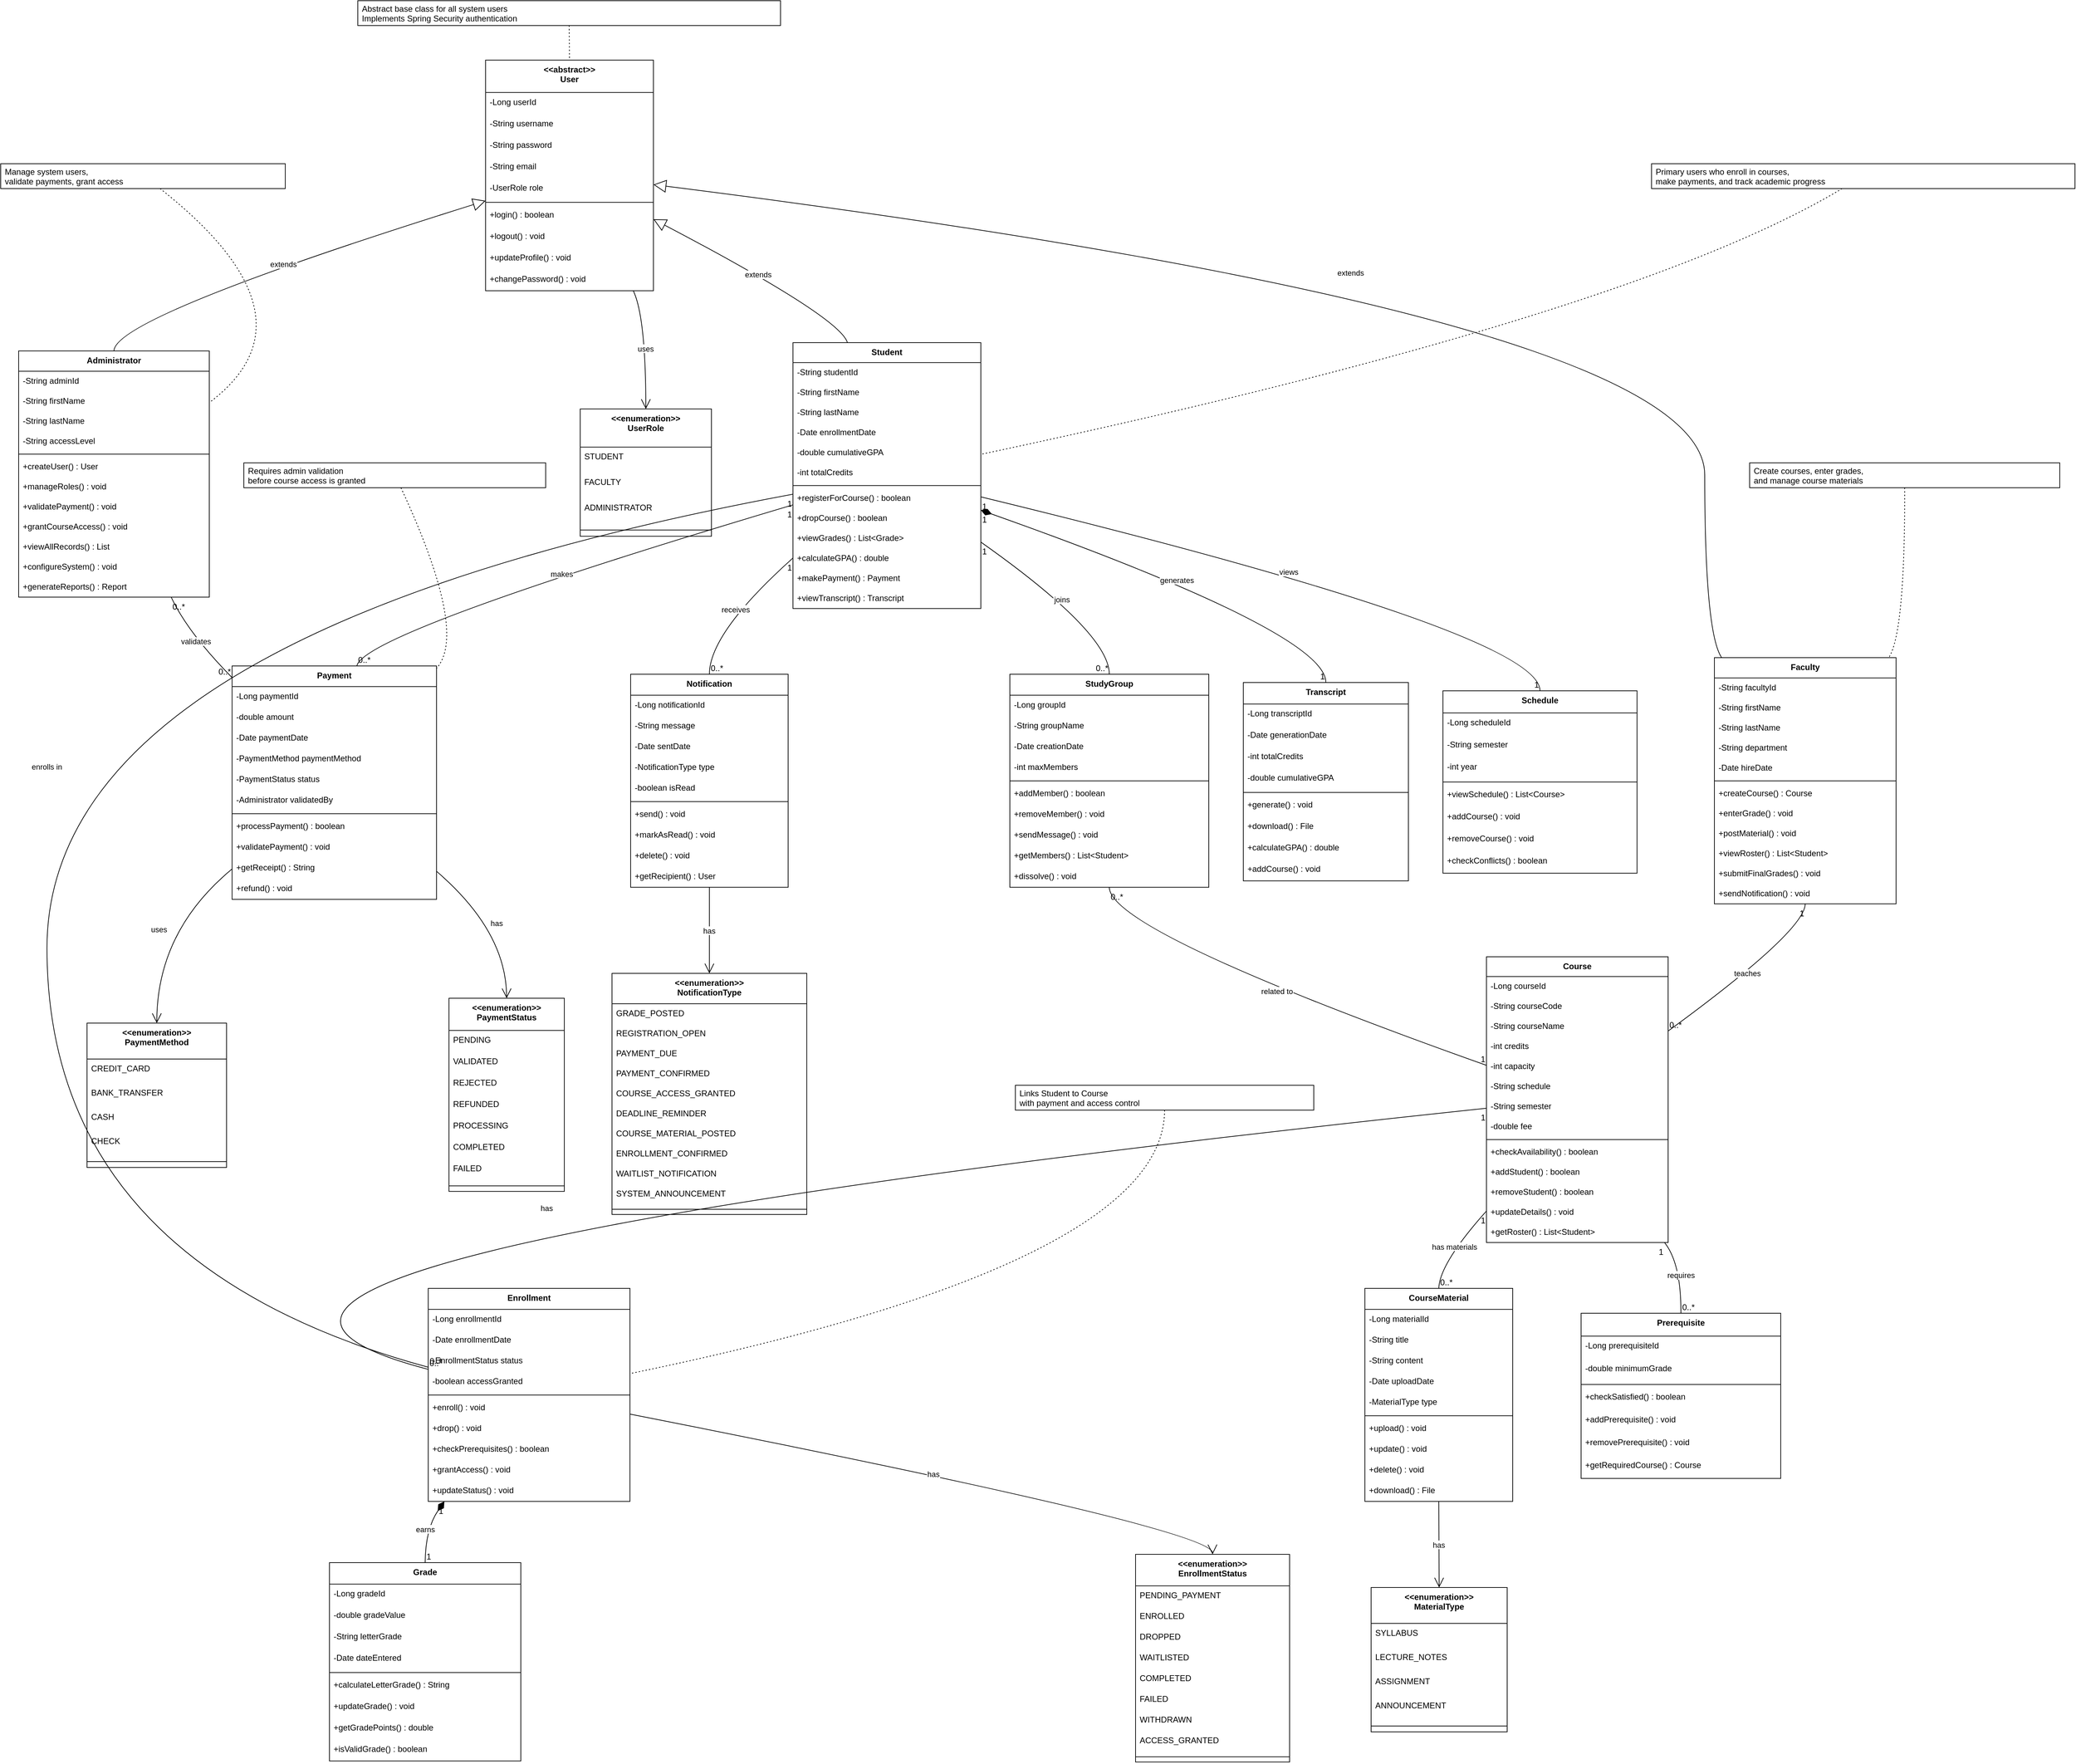 <mxfile version="28.2.8">
  <diagram name="Page-1" id="y_-iqZDaJO75dZmrpfi3">
    <mxGraphModel dx="3904" dy="3004" grid="1" gridSize="10" guides="1" tooltips="1" connect="1" arrows="1" fold="1" page="1" pageScale="1" pageWidth="850" pageHeight="1100" math="0" shadow="0">
      <root>
        <mxCell id="0" />
        <mxCell id="1" parent="0" />
        <mxCell id="v1U9SoepaDxTNz0mXlFs-1" value="&lt;&lt;abstract&gt;&gt;&#xa;User" style="swimlane;fontStyle=1;align=center;verticalAlign=top;childLayout=stackLayout;horizontal=1;startSize=46.857;horizontalStack=0;resizeParent=1;resizeParentMax=0;resizeLast=0;collapsible=0;marginBottom=0;" vertex="1" parent="1">
          <mxGeometry x="722" y="106" width="243" height="333.857" as="geometry" />
        </mxCell>
        <mxCell id="v1U9SoepaDxTNz0mXlFs-2" value="-Long userId" style="text;strokeColor=none;fillColor=none;align=left;verticalAlign=top;spacingLeft=4;spacingRight=4;overflow=hidden;rotatable=0;points=[[0,0.5],[1,0.5]];portConstraint=eastwest;" vertex="1" parent="v1U9SoepaDxTNz0mXlFs-1">
          <mxGeometry y="46.857" width="243" height="31" as="geometry" />
        </mxCell>
        <mxCell id="v1U9SoepaDxTNz0mXlFs-3" value="-String username" style="text;strokeColor=none;fillColor=none;align=left;verticalAlign=top;spacingLeft=4;spacingRight=4;overflow=hidden;rotatable=0;points=[[0,0.5],[1,0.5]];portConstraint=eastwest;" vertex="1" parent="v1U9SoepaDxTNz0mXlFs-1">
          <mxGeometry y="77.857" width="243" height="31" as="geometry" />
        </mxCell>
        <mxCell id="v1U9SoepaDxTNz0mXlFs-4" value="-String password" style="text;strokeColor=none;fillColor=none;align=left;verticalAlign=top;spacingLeft=4;spacingRight=4;overflow=hidden;rotatable=0;points=[[0,0.5],[1,0.5]];portConstraint=eastwest;" vertex="1" parent="v1U9SoepaDxTNz0mXlFs-1">
          <mxGeometry y="108.857" width="243" height="31" as="geometry" />
        </mxCell>
        <mxCell id="v1U9SoepaDxTNz0mXlFs-5" value="-String email" style="text;strokeColor=none;fillColor=none;align=left;verticalAlign=top;spacingLeft=4;spacingRight=4;overflow=hidden;rotatable=0;points=[[0,0.5],[1,0.5]];portConstraint=eastwest;" vertex="1" parent="v1U9SoepaDxTNz0mXlFs-1">
          <mxGeometry y="139.857" width="243" height="31" as="geometry" />
        </mxCell>
        <mxCell id="v1U9SoepaDxTNz0mXlFs-6" value="-UserRole role" style="text;strokeColor=none;fillColor=none;align=left;verticalAlign=top;spacingLeft=4;spacingRight=4;overflow=hidden;rotatable=0;points=[[0,0.5],[1,0.5]];portConstraint=eastwest;" vertex="1" parent="v1U9SoepaDxTNz0mXlFs-1">
          <mxGeometry y="170.857" width="243" height="31" as="geometry" />
        </mxCell>
        <mxCell id="v1U9SoepaDxTNz0mXlFs-7" style="line;strokeWidth=1;fillColor=none;align=left;verticalAlign=middle;spacingTop=-1;spacingLeft=3;spacingRight=3;rotatable=0;labelPosition=right;points=[];portConstraint=eastwest;strokeColor=inherit;" vertex="1" parent="v1U9SoepaDxTNz0mXlFs-1">
          <mxGeometry y="201.857" width="243" height="8" as="geometry" />
        </mxCell>
        <mxCell id="v1U9SoepaDxTNz0mXlFs-8" value="+login() : boolean" style="text;strokeColor=none;fillColor=none;align=left;verticalAlign=top;spacingLeft=4;spacingRight=4;overflow=hidden;rotatable=0;points=[[0,0.5],[1,0.5]];portConstraint=eastwest;" vertex="1" parent="v1U9SoepaDxTNz0mXlFs-1">
          <mxGeometry y="209.857" width="243" height="31" as="geometry" />
        </mxCell>
        <mxCell id="v1U9SoepaDxTNz0mXlFs-9" value="+logout() : void" style="text;strokeColor=none;fillColor=none;align=left;verticalAlign=top;spacingLeft=4;spacingRight=4;overflow=hidden;rotatable=0;points=[[0,0.5],[1,0.5]];portConstraint=eastwest;" vertex="1" parent="v1U9SoepaDxTNz0mXlFs-1">
          <mxGeometry y="240.857" width="243" height="31" as="geometry" />
        </mxCell>
        <mxCell id="v1U9SoepaDxTNz0mXlFs-10" value="+updateProfile() : void" style="text;strokeColor=none;fillColor=none;align=left;verticalAlign=top;spacingLeft=4;spacingRight=4;overflow=hidden;rotatable=0;points=[[0,0.5],[1,0.5]];portConstraint=eastwest;" vertex="1" parent="v1U9SoepaDxTNz0mXlFs-1">
          <mxGeometry y="271.857" width="243" height="31" as="geometry" />
        </mxCell>
        <mxCell id="v1U9SoepaDxTNz0mXlFs-11" value="+changePassword() : void" style="text;strokeColor=none;fillColor=none;align=left;verticalAlign=top;spacingLeft=4;spacingRight=4;overflow=hidden;rotatable=0;points=[[0,0.5],[1,0.5]];portConstraint=eastwest;" vertex="1" parent="v1U9SoepaDxTNz0mXlFs-1">
          <mxGeometry y="302.857" width="243" height="31" as="geometry" />
        </mxCell>
        <mxCell id="v1U9SoepaDxTNz0mXlFs-12" value="Student" style="swimlane;fontStyle=1;align=center;verticalAlign=top;childLayout=stackLayout;horizontal=1;startSize=28.923;horizontalStack=0;resizeParent=1;resizeParentMax=0;resizeLast=0;collapsible=0;marginBottom=0;" vertex="1" parent="1">
          <mxGeometry x="1167" y="515" width="272" height="384.923" as="geometry" />
        </mxCell>
        <mxCell id="v1U9SoepaDxTNz0mXlFs-13" value="-String studentId" style="text;strokeColor=none;fillColor=none;align=left;verticalAlign=top;spacingLeft=4;spacingRight=4;overflow=hidden;rotatable=0;points=[[0,0.5],[1,0.5]];portConstraint=eastwest;" vertex="1" parent="v1U9SoepaDxTNz0mXlFs-12">
          <mxGeometry y="28.923" width="272" height="29" as="geometry" />
        </mxCell>
        <mxCell id="v1U9SoepaDxTNz0mXlFs-14" value="-String firstName" style="text;strokeColor=none;fillColor=none;align=left;verticalAlign=top;spacingLeft=4;spacingRight=4;overflow=hidden;rotatable=0;points=[[0,0.5],[1,0.5]];portConstraint=eastwest;" vertex="1" parent="v1U9SoepaDxTNz0mXlFs-12">
          <mxGeometry y="57.923" width="272" height="29" as="geometry" />
        </mxCell>
        <mxCell id="v1U9SoepaDxTNz0mXlFs-15" value="-String lastName" style="text;strokeColor=none;fillColor=none;align=left;verticalAlign=top;spacingLeft=4;spacingRight=4;overflow=hidden;rotatable=0;points=[[0,0.5],[1,0.5]];portConstraint=eastwest;" vertex="1" parent="v1U9SoepaDxTNz0mXlFs-12">
          <mxGeometry y="86.923" width="272" height="29" as="geometry" />
        </mxCell>
        <mxCell id="v1U9SoepaDxTNz0mXlFs-16" value="-Date enrollmentDate" style="text;strokeColor=none;fillColor=none;align=left;verticalAlign=top;spacingLeft=4;spacingRight=4;overflow=hidden;rotatable=0;points=[[0,0.5],[1,0.5]];portConstraint=eastwest;" vertex="1" parent="v1U9SoepaDxTNz0mXlFs-12">
          <mxGeometry y="115.923" width="272" height="29" as="geometry" />
        </mxCell>
        <mxCell id="v1U9SoepaDxTNz0mXlFs-17" value="-double cumulativeGPA" style="text;strokeColor=none;fillColor=none;align=left;verticalAlign=top;spacingLeft=4;spacingRight=4;overflow=hidden;rotatable=0;points=[[0,0.5],[1,0.5]];portConstraint=eastwest;" vertex="1" parent="v1U9SoepaDxTNz0mXlFs-12">
          <mxGeometry y="144.923" width="272" height="29" as="geometry" />
        </mxCell>
        <mxCell id="v1U9SoepaDxTNz0mXlFs-18" value="-int totalCredits" style="text;strokeColor=none;fillColor=none;align=left;verticalAlign=top;spacingLeft=4;spacingRight=4;overflow=hidden;rotatable=0;points=[[0,0.5],[1,0.5]];portConstraint=eastwest;" vertex="1" parent="v1U9SoepaDxTNz0mXlFs-12">
          <mxGeometry y="173.923" width="272" height="29" as="geometry" />
        </mxCell>
        <mxCell id="v1U9SoepaDxTNz0mXlFs-19" style="line;strokeWidth=1;fillColor=none;align=left;verticalAlign=middle;spacingTop=-1;spacingLeft=3;spacingRight=3;rotatable=0;labelPosition=right;points=[];portConstraint=eastwest;strokeColor=inherit;" vertex="1" parent="v1U9SoepaDxTNz0mXlFs-12">
          <mxGeometry y="202.923" width="272" height="8" as="geometry" />
        </mxCell>
        <mxCell id="v1U9SoepaDxTNz0mXlFs-20" value="+registerForCourse() : boolean" style="text;strokeColor=none;fillColor=none;align=left;verticalAlign=top;spacingLeft=4;spacingRight=4;overflow=hidden;rotatable=0;points=[[0,0.5],[1,0.5]];portConstraint=eastwest;" vertex="1" parent="v1U9SoepaDxTNz0mXlFs-12">
          <mxGeometry y="210.923" width="272" height="29" as="geometry" />
        </mxCell>
        <mxCell id="v1U9SoepaDxTNz0mXlFs-21" value="+dropCourse() : boolean" style="text;strokeColor=none;fillColor=none;align=left;verticalAlign=top;spacingLeft=4;spacingRight=4;overflow=hidden;rotatable=0;points=[[0,0.5],[1,0.5]];portConstraint=eastwest;" vertex="1" parent="v1U9SoepaDxTNz0mXlFs-12">
          <mxGeometry y="239.923" width="272" height="29" as="geometry" />
        </mxCell>
        <mxCell id="v1U9SoepaDxTNz0mXlFs-22" value="+viewGrades() : List&lt;Grade&gt;" style="text;strokeColor=none;fillColor=none;align=left;verticalAlign=top;spacingLeft=4;spacingRight=4;overflow=hidden;rotatable=0;points=[[0,0.5],[1,0.5]];portConstraint=eastwest;" vertex="1" parent="v1U9SoepaDxTNz0mXlFs-12">
          <mxGeometry y="268.923" width="272" height="29" as="geometry" />
        </mxCell>
        <mxCell id="v1U9SoepaDxTNz0mXlFs-23" value="+calculateGPA() : double" style="text;strokeColor=none;fillColor=none;align=left;verticalAlign=top;spacingLeft=4;spacingRight=4;overflow=hidden;rotatable=0;points=[[0,0.5],[1,0.5]];portConstraint=eastwest;" vertex="1" parent="v1U9SoepaDxTNz0mXlFs-12">
          <mxGeometry y="297.923" width="272" height="29" as="geometry" />
        </mxCell>
        <mxCell id="v1U9SoepaDxTNz0mXlFs-24" value="+makePayment() : Payment" style="text;strokeColor=none;fillColor=none;align=left;verticalAlign=top;spacingLeft=4;spacingRight=4;overflow=hidden;rotatable=0;points=[[0,0.5],[1,0.5]];portConstraint=eastwest;" vertex="1" parent="v1U9SoepaDxTNz0mXlFs-12">
          <mxGeometry y="326.923" width="272" height="29" as="geometry" />
        </mxCell>
        <mxCell id="v1U9SoepaDxTNz0mXlFs-25" value="+viewTranscript() : Transcript" style="text;strokeColor=none;fillColor=none;align=left;verticalAlign=top;spacingLeft=4;spacingRight=4;overflow=hidden;rotatable=0;points=[[0,0.5],[1,0.5]];portConstraint=eastwest;" vertex="1" parent="v1U9SoepaDxTNz0mXlFs-12">
          <mxGeometry y="355.923" width="272" height="29" as="geometry" />
        </mxCell>
        <mxCell id="v1U9SoepaDxTNz0mXlFs-26" value="Faculty" style="swimlane;fontStyle=1;align=center;verticalAlign=top;childLayout=stackLayout;horizontal=1;startSize=29.333;horizontalStack=0;resizeParent=1;resizeParentMax=0;resizeLast=0;collapsible=0;marginBottom=0;" vertex="1" parent="1">
          <mxGeometry x="2501" y="971" width="263" height="356.333" as="geometry" />
        </mxCell>
        <mxCell id="v1U9SoepaDxTNz0mXlFs-27" value="-String facultyId" style="text;strokeColor=none;fillColor=none;align=left;verticalAlign=top;spacingLeft=4;spacingRight=4;overflow=hidden;rotatable=0;points=[[0,0.5],[1,0.5]];portConstraint=eastwest;" vertex="1" parent="v1U9SoepaDxTNz0mXlFs-26">
          <mxGeometry y="29.333" width="263" height="29" as="geometry" />
        </mxCell>
        <mxCell id="v1U9SoepaDxTNz0mXlFs-28" value="-String firstName" style="text;strokeColor=none;fillColor=none;align=left;verticalAlign=top;spacingLeft=4;spacingRight=4;overflow=hidden;rotatable=0;points=[[0,0.5],[1,0.5]];portConstraint=eastwest;" vertex="1" parent="v1U9SoepaDxTNz0mXlFs-26">
          <mxGeometry y="58.333" width="263" height="29" as="geometry" />
        </mxCell>
        <mxCell id="v1U9SoepaDxTNz0mXlFs-29" value="-String lastName" style="text;strokeColor=none;fillColor=none;align=left;verticalAlign=top;spacingLeft=4;spacingRight=4;overflow=hidden;rotatable=0;points=[[0,0.5],[1,0.5]];portConstraint=eastwest;" vertex="1" parent="v1U9SoepaDxTNz0mXlFs-26">
          <mxGeometry y="87.333" width="263" height="29" as="geometry" />
        </mxCell>
        <mxCell id="v1U9SoepaDxTNz0mXlFs-30" value="-String department" style="text;strokeColor=none;fillColor=none;align=left;verticalAlign=top;spacingLeft=4;spacingRight=4;overflow=hidden;rotatable=0;points=[[0,0.5],[1,0.5]];portConstraint=eastwest;" vertex="1" parent="v1U9SoepaDxTNz0mXlFs-26">
          <mxGeometry y="116.333" width="263" height="29" as="geometry" />
        </mxCell>
        <mxCell id="v1U9SoepaDxTNz0mXlFs-31" value="-Date hireDate" style="text;strokeColor=none;fillColor=none;align=left;verticalAlign=top;spacingLeft=4;spacingRight=4;overflow=hidden;rotatable=0;points=[[0,0.5],[1,0.5]];portConstraint=eastwest;" vertex="1" parent="v1U9SoepaDxTNz0mXlFs-26">
          <mxGeometry y="145.333" width="263" height="29" as="geometry" />
        </mxCell>
        <mxCell id="v1U9SoepaDxTNz0mXlFs-32" style="line;strokeWidth=1;fillColor=none;align=left;verticalAlign=middle;spacingTop=-1;spacingLeft=3;spacingRight=3;rotatable=0;labelPosition=right;points=[];portConstraint=eastwest;strokeColor=inherit;" vertex="1" parent="v1U9SoepaDxTNz0mXlFs-26">
          <mxGeometry y="174.333" width="263" height="8" as="geometry" />
        </mxCell>
        <mxCell id="v1U9SoepaDxTNz0mXlFs-33" value="+createCourse() : Course" style="text;strokeColor=none;fillColor=none;align=left;verticalAlign=top;spacingLeft=4;spacingRight=4;overflow=hidden;rotatable=0;points=[[0,0.5],[1,0.5]];portConstraint=eastwest;" vertex="1" parent="v1U9SoepaDxTNz0mXlFs-26">
          <mxGeometry y="182.333" width="263" height="29" as="geometry" />
        </mxCell>
        <mxCell id="v1U9SoepaDxTNz0mXlFs-34" value="+enterGrade() : void" style="text;strokeColor=none;fillColor=none;align=left;verticalAlign=top;spacingLeft=4;spacingRight=4;overflow=hidden;rotatable=0;points=[[0,0.5],[1,0.5]];portConstraint=eastwest;" vertex="1" parent="v1U9SoepaDxTNz0mXlFs-26">
          <mxGeometry y="211.333" width="263" height="29" as="geometry" />
        </mxCell>
        <mxCell id="v1U9SoepaDxTNz0mXlFs-35" value="+postMaterial() : void" style="text;strokeColor=none;fillColor=none;align=left;verticalAlign=top;spacingLeft=4;spacingRight=4;overflow=hidden;rotatable=0;points=[[0,0.5],[1,0.5]];portConstraint=eastwest;" vertex="1" parent="v1U9SoepaDxTNz0mXlFs-26">
          <mxGeometry y="240.333" width="263" height="29" as="geometry" />
        </mxCell>
        <mxCell id="v1U9SoepaDxTNz0mXlFs-36" value="+viewRoster() : List&lt;Student&gt;" style="text;strokeColor=none;fillColor=none;align=left;verticalAlign=top;spacingLeft=4;spacingRight=4;overflow=hidden;rotatable=0;points=[[0,0.5],[1,0.5]];portConstraint=eastwest;" vertex="1" parent="v1U9SoepaDxTNz0mXlFs-26">
          <mxGeometry y="269.333" width="263" height="29" as="geometry" />
        </mxCell>
        <mxCell id="v1U9SoepaDxTNz0mXlFs-37" value="+submitFinalGrades() : void" style="text;strokeColor=none;fillColor=none;align=left;verticalAlign=top;spacingLeft=4;spacingRight=4;overflow=hidden;rotatable=0;points=[[0,0.5],[1,0.5]];portConstraint=eastwest;" vertex="1" parent="v1U9SoepaDxTNz0mXlFs-26">
          <mxGeometry y="298.333" width="263" height="29" as="geometry" />
        </mxCell>
        <mxCell id="v1U9SoepaDxTNz0mXlFs-38" value="+sendNotification() : void" style="text;strokeColor=none;fillColor=none;align=left;verticalAlign=top;spacingLeft=4;spacingRight=4;overflow=hidden;rotatable=0;points=[[0,0.5],[1,0.5]];portConstraint=eastwest;" vertex="1" parent="v1U9SoepaDxTNz0mXlFs-26">
          <mxGeometry y="327.333" width="263" height="29" as="geometry" />
        </mxCell>
        <mxCell id="v1U9SoepaDxTNz0mXlFs-39" value="Administrator" style="swimlane;fontStyle=1;align=center;verticalAlign=top;childLayout=stackLayout;horizontal=1;startSize=29.333;horizontalStack=0;resizeParent=1;resizeParentMax=0;resizeLast=0;collapsible=0;marginBottom=0;" vertex="1" parent="1">
          <mxGeometry x="46" y="527" width="276" height="356.333" as="geometry" />
        </mxCell>
        <mxCell id="v1U9SoepaDxTNz0mXlFs-40" value="-String adminId" style="text;strokeColor=none;fillColor=none;align=left;verticalAlign=top;spacingLeft=4;spacingRight=4;overflow=hidden;rotatable=0;points=[[0,0.5],[1,0.5]];portConstraint=eastwest;" vertex="1" parent="v1U9SoepaDxTNz0mXlFs-39">
          <mxGeometry y="29.333" width="276" height="29" as="geometry" />
        </mxCell>
        <mxCell id="v1U9SoepaDxTNz0mXlFs-41" value="-String firstName" style="text;strokeColor=none;fillColor=none;align=left;verticalAlign=top;spacingLeft=4;spacingRight=4;overflow=hidden;rotatable=0;points=[[0,0.5],[1,0.5]];portConstraint=eastwest;" vertex="1" parent="v1U9SoepaDxTNz0mXlFs-39">
          <mxGeometry y="58.333" width="276" height="29" as="geometry" />
        </mxCell>
        <mxCell id="v1U9SoepaDxTNz0mXlFs-42" value="-String lastName" style="text;strokeColor=none;fillColor=none;align=left;verticalAlign=top;spacingLeft=4;spacingRight=4;overflow=hidden;rotatable=0;points=[[0,0.5],[1,0.5]];portConstraint=eastwest;" vertex="1" parent="v1U9SoepaDxTNz0mXlFs-39">
          <mxGeometry y="87.333" width="276" height="29" as="geometry" />
        </mxCell>
        <mxCell id="v1U9SoepaDxTNz0mXlFs-43" value="-String accessLevel" style="text;strokeColor=none;fillColor=none;align=left;verticalAlign=top;spacingLeft=4;spacingRight=4;overflow=hidden;rotatable=0;points=[[0,0.5],[1,0.5]];portConstraint=eastwest;" vertex="1" parent="v1U9SoepaDxTNz0mXlFs-39">
          <mxGeometry y="116.333" width="276" height="29" as="geometry" />
        </mxCell>
        <mxCell id="v1U9SoepaDxTNz0mXlFs-44" style="line;strokeWidth=1;fillColor=none;align=left;verticalAlign=middle;spacingTop=-1;spacingLeft=3;spacingRight=3;rotatable=0;labelPosition=right;points=[];portConstraint=eastwest;strokeColor=inherit;" vertex="1" parent="v1U9SoepaDxTNz0mXlFs-39">
          <mxGeometry y="145.333" width="276" height="8" as="geometry" />
        </mxCell>
        <mxCell id="v1U9SoepaDxTNz0mXlFs-45" value="+createUser() : User" style="text;strokeColor=none;fillColor=none;align=left;verticalAlign=top;spacingLeft=4;spacingRight=4;overflow=hidden;rotatable=0;points=[[0,0.5],[1,0.5]];portConstraint=eastwest;" vertex="1" parent="v1U9SoepaDxTNz0mXlFs-39">
          <mxGeometry y="153.333" width="276" height="29" as="geometry" />
        </mxCell>
        <mxCell id="v1U9SoepaDxTNz0mXlFs-46" value="+manageRoles() : void" style="text;strokeColor=none;fillColor=none;align=left;verticalAlign=top;spacingLeft=4;spacingRight=4;overflow=hidden;rotatable=0;points=[[0,0.5],[1,0.5]];portConstraint=eastwest;" vertex="1" parent="v1U9SoepaDxTNz0mXlFs-39">
          <mxGeometry y="182.333" width="276" height="29" as="geometry" />
        </mxCell>
        <mxCell id="v1U9SoepaDxTNz0mXlFs-47" value="+validatePayment() : void" style="text;strokeColor=none;fillColor=none;align=left;verticalAlign=top;spacingLeft=4;spacingRight=4;overflow=hidden;rotatable=0;points=[[0,0.5],[1,0.5]];portConstraint=eastwest;" vertex="1" parent="v1U9SoepaDxTNz0mXlFs-39">
          <mxGeometry y="211.333" width="276" height="29" as="geometry" />
        </mxCell>
        <mxCell id="v1U9SoepaDxTNz0mXlFs-48" value="+grantCourseAccess() : void" style="text;strokeColor=none;fillColor=none;align=left;verticalAlign=top;spacingLeft=4;spacingRight=4;overflow=hidden;rotatable=0;points=[[0,0.5],[1,0.5]];portConstraint=eastwest;" vertex="1" parent="v1U9SoepaDxTNz0mXlFs-39">
          <mxGeometry y="240.333" width="276" height="29" as="geometry" />
        </mxCell>
        <mxCell id="v1U9SoepaDxTNz0mXlFs-49" value="+viewAllRecords() : List" style="text;strokeColor=none;fillColor=none;align=left;verticalAlign=top;spacingLeft=4;spacingRight=4;overflow=hidden;rotatable=0;points=[[0,0.5],[1,0.5]];portConstraint=eastwest;" vertex="1" parent="v1U9SoepaDxTNz0mXlFs-39">
          <mxGeometry y="269.333" width="276" height="29" as="geometry" />
        </mxCell>
        <mxCell id="v1U9SoepaDxTNz0mXlFs-50" value="+configureSystem() : void" style="text;strokeColor=none;fillColor=none;align=left;verticalAlign=top;spacingLeft=4;spacingRight=4;overflow=hidden;rotatable=0;points=[[0,0.5],[1,0.5]];portConstraint=eastwest;" vertex="1" parent="v1U9SoepaDxTNz0mXlFs-39">
          <mxGeometry y="298.333" width="276" height="29" as="geometry" />
        </mxCell>
        <mxCell id="v1U9SoepaDxTNz0mXlFs-51" value="+generateReports() : Report" style="text;strokeColor=none;fillColor=none;align=left;verticalAlign=top;spacingLeft=4;spacingRight=4;overflow=hidden;rotatable=0;points=[[0,0.5],[1,0.5]];portConstraint=eastwest;" vertex="1" parent="v1U9SoepaDxTNz0mXlFs-39">
          <mxGeometry y="327.333" width="276" height="29" as="geometry" />
        </mxCell>
        <mxCell id="v1U9SoepaDxTNz0mXlFs-52" value="Course" style="swimlane;fontStyle=1;align=center;verticalAlign=top;childLayout=stackLayout;horizontal=1;startSize=28.571;horizontalStack=0;resizeParent=1;resizeParentMax=0;resizeLast=0;collapsible=0;marginBottom=0;" vertex="1" parent="1">
          <mxGeometry x="2171" y="1404" width="263" height="413.571" as="geometry" />
        </mxCell>
        <mxCell id="v1U9SoepaDxTNz0mXlFs-53" value="-Long courseId" style="text;strokeColor=none;fillColor=none;align=left;verticalAlign=top;spacingLeft=4;spacingRight=4;overflow=hidden;rotatable=0;points=[[0,0.5],[1,0.5]];portConstraint=eastwest;" vertex="1" parent="v1U9SoepaDxTNz0mXlFs-52">
          <mxGeometry y="28.571" width="263" height="29" as="geometry" />
        </mxCell>
        <mxCell id="v1U9SoepaDxTNz0mXlFs-54" value="-String courseCode" style="text;strokeColor=none;fillColor=none;align=left;verticalAlign=top;spacingLeft=4;spacingRight=4;overflow=hidden;rotatable=0;points=[[0,0.5],[1,0.5]];portConstraint=eastwest;" vertex="1" parent="v1U9SoepaDxTNz0mXlFs-52">
          <mxGeometry y="57.571" width="263" height="29" as="geometry" />
        </mxCell>
        <mxCell id="v1U9SoepaDxTNz0mXlFs-55" value="-String courseName" style="text;strokeColor=none;fillColor=none;align=left;verticalAlign=top;spacingLeft=4;spacingRight=4;overflow=hidden;rotatable=0;points=[[0,0.5],[1,0.5]];portConstraint=eastwest;" vertex="1" parent="v1U9SoepaDxTNz0mXlFs-52">
          <mxGeometry y="86.571" width="263" height="29" as="geometry" />
        </mxCell>
        <mxCell id="v1U9SoepaDxTNz0mXlFs-56" value="-int credits" style="text;strokeColor=none;fillColor=none;align=left;verticalAlign=top;spacingLeft=4;spacingRight=4;overflow=hidden;rotatable=0;points=[[0,0.5],[1,0.5]];portConstraint=eastwest;" vertex="1" parent="v1U9SoepaDxTNz0mXlFs-52">
          <mxGeometry y="115.571" width="263" height="29" as="geometry" />
        </mxCell>
        <mxCell id="v1U9SoepaDxTNz0mXlFs-57" value="-int capacity" style="text;strokeColor=none;fillColor=none;align=left;verticalAlign=top;spacingLeft=4;spacingRight=4;overflow=hidden;rotatable=0;points=[[0,0.5],[1,0.5]];portConstraint=eastwest;" vertex="1" parent="v1U9SoepaDxTNz0mXlFs-52">
          <mxGeometry y="144.571" width="263" height="29" as="geometry" />
        </mxCell>
        <mxCell id="v1U9SoepaDxTNz0mXlFs-58" value="-String schedule" style="text;strokeColor=none;fillColor=none;align=left;verticalAlign=top;spacingLeft=4;spacingRight=4;overflow=hidden;rotatable=0;points=[[0,0.5],[1,0.5]];portConstraint=eastwest;" vertex="1" parent="v1U9SoepaDxTNz0mXlFs-52">
          <mxGeometry y="173.571" width="263" height="29" as="geometry" />
        </mxCell>
        <mxCell id="v1U9SoepaDxTNz0mXlFs-59" value="-String semester" style="text;strokeColor=none;fillColor=none;align=left;verticalAlign=top;spacingLeft=4;spacingRight=4;overflow=hidden;rotatable=0;points=[[0,0.5],[1,0.5]];portConstraint=eastwest;" vertex="1" parent="v1U9SoepaDxTNz0mXlFs-52">
          <mxGeometry y="202.571" width="263" height="29" as="geometry" />
        </mxCell>
        <mxCell id="v1U9SoepaDxTNz0mXlFs-60" value="-double fee" style="text;strokeColor=none;fillColor=none;align=left;verticalAlign=top;spacingLeft=4;spacingRight=4;overflow=hidden;rotatable=0;points=[[0,0.5],[1,0.5]];portConstraint=eastwest;" vertex="1" parent="v1U9SoepaDxTNz0mXlFs-52">
          <mxGeometry y="231.571" width="263" height="29" as="geometry" />
        </mxCell>
        <mxCell id="v1U9SoepaDxTNz0mXlFs-61" style="line;strokeWidth=1;fillColor=none;align=left;verticalAlign=middle;spacingTop=-1;spacingLeft=3;spacingRight=3;rotatable=0;labelPosition=right;points=[];portConstraint=eastwest;strokeColor=inherit;" vertex="1" parent="v1U9SoepaDxTNz0mXlFs-52">
          <mxGeometry y="260.571" width="263" height="8" as="geometry" />
        </mxCell>
        <mxCell id="v1U9SoepaDxTNz0mXlFs-62" value="+checkAvailability() : boolean" style="text;strokeColor=none;fillColor=none;align=left;verticalAlign=top;spacingLeft=4;spacingRight=4;overflow=hidden;rotatable=0;points=[[0,0.5],[1,0.5]];portConstraint=eastwest;" vertex="1" parent="v1U9SoepaDxTNz0mXlFs-52">
          <mxGeometry y="268.571" width="263" height="29" as="geometry" />
        </mxCell>
        <mxCell id="v1U9SoepaDxTNz0mXlFs-63" value="+addStudent() : boolean" style="text;strokeColor=none;fillColor=none;align=left;verticalAlign=top;spacingLeft=4;spacingRight=4;overflow=hidden;rotatable=0;points=[[0,0.5],[1,0.5]];portConstraint=eastwest;" vertex="1" parent="v1U9SoepaDxTNz0mXlFs-52">
          <mxGeometry y="297.571" width="263" height="29" as="geometry" />
        </mxCell>
        <mxCell id="v1U9SoepaDxTNz0mXlFs-64" value="+removeStudent() : boolean" style="text;strokeColor=none;fillColor=none;align=left;verticalAlign=top;spacingLeft=4;spacingRight=4;overflow=hidden;rotatable=0;points=[[0,0.5],[1,0.5]];portConstraint=eastwest;" vertex="1" parent="v1U9SoepaDxTNz0mXlFs-52">
          <mxGeometry y="326.571" width="263" height="29" as="geometry" />
        </mxCell>
        <mxCell id="v1U9SoepaDxTNz0mXlFs-65" value="+updateDetails() : void" style="text;strokeColor=none;fillColor=none;align=left;verticalAlign=top;spacingLeft=4;spacingRight=4;overflow=hidden;rotatable=0;points=[[0,0.5],[1,0.5]];portConstraint=eastwest;" vertex="1" parent="v1U9SoepaDxTNz0mXlFs-52">
          <mxGeometry y="355.571" width="263" height="29" as="geometry" />
        </mxCell>
        <mxCell id="v1U9SoepaDxTNz0mXlFs-66" value="+getRoster() : List&lt;Student&gt;" style="text;strokeColor=none;fillColor=none;align=left;verticalAlign=top;spacingLeft=4;spacingRight=4;overflow=hidden;rotatable=0;points=[[0,0.5],[1,0.5]];portConstraint=eastwest;" vertex="1" parent="v1U9SoepaDxTNz0mXlFs-52">
          <mxGeometry y="384.571" width="263" height="29" as="geometry" />
        </mxCell>
        <mxCell id="v1U9SoepaDxTNz0mXlFs-67" value="Enrollment" style="swimlane;fontStyle=1;align=center;verticalAlign=top;childLayout=stackLayout;horizontal=1;startSize=30.4;horizontalStack=0;resizeParent=1;resizeParentMax=0;resizeLast=0;collapsible=0;marginBottom=0;" vertex="1" parent="1">
          <mxGeometry x="639" y="1884" width="292" height="308.4" as="geometry" />
        </mxCell>
        <mxCell id="v1U9SoepaDxTNz0mXlFs-68" value="-Long enrollmentId" style="text;strokeColor=none;fillColor=none;align=left;verticalAlign=top;spacingLeft=4;spacingRight=4;overflow=hidden;rotatable=0;points=[[0,0.5],[1,0.5]];portConstraint=eastwest;" vertex="1" parent="v1U9SoepaDxTNz0mXlFs-67">
          <mxGeometry y="30.4" width="292" height="30" as="geometry" />
        </mxCell>
        <mxCell id="v1U9SoepaDxTNz0mXlFs-69" value="-Date enrollmentDate" style="text;strokeColor=none;fillColor=none;align=left;verticalAlign=top;spacingLeft=4;spacingRight=4;overflow=hidden;rotatable=0;points=[[0,0.5],[1,0.5]];portConstraint=eastwest;" vertex="1" parent="v1U9SoepaDxTNz0mXlFs-67">
          <mxGeometry y="60.4" width="292" height="30" as="geometry" />
        </mxCell>
        <mxCell id="v1U9SoepaDxTNz0mXlFs-70" value="-EnrollmentStatus status" style="text;strokeColor=none;fillColor=none;align=left;verticalAlign=top;spacingLeft=4;spacingRight=4;overflow=hidden;rotatable=0;points=[[0,0.5],[1,0.5]];portConstraint=eastwest;" vertex="1" parent="v1U9SoepaDxTNz0mXlFs-67">
          <mxGeometry y="90.4" width="292" height="30" as="geometry" />
        </mxCell>
        <mxCell id="v1U9SoepaDxTNz0mXlFs-71" value="-boolean accessGranted" style="text;strokeColor=none;fillColor=none;align=left;verticalAlign=top;spacingLeft=4;spacingRight=4;overflow=hidden;rotatable=0;points=[[0,0.5],[1,0.5]];portConstraint=eastwest;" vertex="1" parent="v1U9SoepaDxTNz0mXlFs-67">
          <mxGeometry y="120.4" width="292" height="30" as="geometry" />
        </mxCell>
        <mxCell id="v1U9SoepaDxTNz0mXlFs-72" style="line;strokeWidth=1;fillColor=none;align=left;verticalAlign=middle;spacingTop=-1;spacingLeft=3;spacingRight=3;rotatable=0;labelPosition=right;points=[];portConstraint=eastwest;strokeColor=inherit;" vertex="1" parent="v1U9SoepaDxTNz0mXlFs-67">
          <mxGeometry y="150.4" width="292" height="8" as="geometry" />
        </mxCell>
        <mxCell id="v1U9SoepaDxTNz0mXlFs-73" value="+enroll() : void" style="text;strokeColor=none;fillColor=none;align=left;verticalAlign=top;spacingLeft=4;spacingRight=4;overflow=hidden;rotatable=0;points=[[0,0.5],[1,0.5]];portConstraint=eastwest;" vertex="1" parent="v1U9SoepaDxTNz0mXlFs-67">
          <mxGeometry y="158.4" width="292" height="30" as="geometry" />
        </mxCell>
        <mxCell id="v1U9SoepaDxTNz0mXlFs-74" value="+drop() : void" style="text;strokeColor=none;fillColor=none;align=left;verticalAlign=top;spacingLeft=4;spacingRight=4;overflow=hidden;rotatable=0;points=[[0,0.5],[1,0.5]];portConstraint=eastwest;" vertex="1" parent="v1U9SoepaDxTNz0mXlFs-67">
          <mxGeometry y="188.4" width="292" height="30" as="geometry" />
        </mxCell>
        <mxCell id="v1U9SoepaDxTNz0mXlFs-75" value="+checkPrerequisites() : boolean" style="text;strokeColor=none;fillColor=none;align=left;verticalAlign=top;spacingLeft=4;spacingRight=4;overflow=hidden;rotatable=0;points=[[0,0.5],[1,0.5]];portConstraint=eastwest;" vertex="1" parent="v1U9SoepaDxTNz0mXlFs-67">
          <mxGeometry y="218.4" width="292" height="30" as="geometry" />
        </mxCell>
        <mxCell id="v1U9SoepaDxTNz0mXlFs-76" value="+grantAccess() : void" style="text;strokeColor=none;fillColor=none;align=left;verticalAlign=top;spacingLeft=4;spacingRight=4;overflow=hidden;rotatable=0;points=[[0,0.5],[1,0.5]];portConstraint=eastwest;" vertex="1" parent="v1U9SoepaDxTNz0mXlFs-67">
          <mxGeometry y="248.4" width="292" height="30" as="geometry" />
        </mxCell>
        <mxCell id="v1U9SoepaDxTNz0mXlFs-77" value="+updateStatus() : void" style="text;strokeColor=none;fillColor=none;align=left;verticalAlign=top;spacingLeft=4;spacingRight=4;overflow=hidden;rotatable=0;points=[[0,0.5],[1,0.5]];portConstraint=eastwest;" vertex="1" parent="v1U9SoepaDxTNz0mXlFs-67">
          <mxGeometry y="278.4" width="292" height="30" as="geometry" />
        </mxCell>
        <mxCell id="v1U9SoepaDxTNz0mXlFs-78" value="Grade" style="swimlane;fontStyle=1;align=center;verticalAlign=top;childLayout=stackLayout;horizontal=1;startSize=31.111;horizontalStack=0;resizeParent=1;resizeParentMax=0;resizeLast=0;collapsible=0;marginBottom=0;" vertex="1" parent="1">
          <mxGeometry x="496" y="2281" width="277" height="287.111" as="geometry" />
        </mxCell>
        <mxCell id="v1U9SoepaDxTNz0mXlFs-79" value="-Long gradeId" style="text;strokeColor=none;fillColor=none;align=left;verticalAlign=top;spacingLeft=4;spacingRight=4;overflow=hidden;rotatable=0;points=[[0,0.5],[1,0.5]];portConstraint=eastwest;" vertex="1" parent="v1U9SoepaDxTNz0mXlFs-78">
          <mxGeometry y="31.111" width="277" height="31" as="geometry" />
        </mxCell>
        <mxCell id="v1U9SoepaDxTNz0mXlFs-80" value="-double gradeValue" style="text;strokeColor=none;fillColor=none;align=left;verticalAlign=top;spacingLeft=4;spacingRight=4;overflow=hidden;rotatable=0;points=[[0,0.5],[1,0.5]];portConstraint=eastwest;" vertex="1" parent="v1U9SoepaDxTNz0mXlFs-78">
          <mxGeometry y="62.111" width="277" height="31" as="geometry" />
        </mxCell>
        <mxCell id="v1U9SoepaDxTNz0mXlFs-81" value="-String letterGrade" style="text;strokeColor=none;fillColor=none;align=left;verticalAlign=top;spacingLeft=4;spacingRight=4;overflow=hidden;rotatable=0;points=[[0,0.5],[1,0.5]];portConstraint=eastwest;" vertex="1" parent="v1U9SoepaDxTNz0mXlFs-78">
          <mxGeometry y="93.111" width="277" height="31" as="geometry" />
        </mxCell>
        <mxCell id="v1U9SoepaDxTNz0mXlFs-82" value="-Date dateEntered" style="text;strokeColor=none;fillColor=none;align=left;verticalAlign=top;spacingLeft=4;spacingRight=4;overflow=hidden;rotatable=0;points=[[0,0.5],[1,0.5]];portConstraint=eastwest;" vertex="1" parent="v1U9SoepaDxTNz0mXlFs-78">
          <mxGeometry y="124.111" width="277" height="31" as="geometry" />
        </mxCell>
        <mxCell id="v1U9SoepaDxTNz0mXlFs-83" style="line;strokeWidth=1;fillColor=none;align=left;verticalAlign=middle;spacingTop=-1;spacingLeft=3;spacingRight=3;rotatable=0;labelPosition=right;points=[];portConstraint=eastwest;strokeColor=inherit;" vertex="1" parent="v1U9SoepaDxTNz0mXlFs-78">
          <mxGeometry y="155.111" width="277" height="8" as="geometry" />
        </mxCell>
        <mxCell id="v1U9SoepaDxTNz0mXlFs-84" value="+calculateLetterGrade() : String" style="text;strokeColor=none;fillColor=none;align=left;verticalAlign=top;spacingLeft=4;spacingRight=4;overflow=hidden;rotatable=0;points=[[0,0.5],[1,0.5]];portConstraint=eastwest;" vertex="1" parent="v1U9SoepaDxTNz0mXlFs-78">
          <mxGeometry y="163.111" width="277" height="31" as="geometry" />
        </mxCell>
        <mxCell id="v1U9SoepaDxTNz0mXlFs-85" value="+updateGrade() : void" style="text;strokeColor=none;fillColor=none;align=left;verticalAlign=top;spacingLeft=4;spacingRight=4;overflow=hidden;rotatable=0;points=[[0,0.5],[1,0.5]];portConstraint=eastwest;" vertex="1" parent="v1U9SoepaDxTNz0mXlFs-78">
          <mxGeometry y="194.111" width="277" height="31" as="geometry" />
        </mxCell>
        <mxCell id="v1U9SoepaDxTNz0mXlFs-86" value="+getGradePoints() : double" style="text;strokeColor=none;fillColor=none;align=left;verticalAlign=top;spacingLeft=4;spacingRight=4;overflow=hidden;rotatable=0;points=[[0,0.5],[1,0.5]];portConstraint=eastwest;" vertex="1" parent="v1U9SoepaDxTNz0mXlFs-78">
          <mxGeometry y="225.111" width="277" height="31" as="geometry" />
        </mxCell>
        <mxCell id="v1U9SoepaDxTNz0mXlFs-87" value="+isValidGrade() : boolean" style="text;strokeColor=none;fillColor=none;align=left;verticalAlign=top;spacingLeft=4;spacingRight=4;overflow=hidden;rotatable=0;points=[[0,0.5],[1,0.5]];portConstraint=eastwest;" vertex="1" parent="v1U9SoepaDxTNz0mXlFs-78">
          <mxGeometry y="256.111" width="277" height="31" as="geometry" />
        </mxCell>
        <mxCell id="v1U9SoepaDxTNz0mXlFs-88" value="Payment" style="swimlane;fontStyle=1;align=center;verticalAlign=top;childLayout=stackLayout;horizontal=1;startSize=29.818;horizontalStack=0;resizeParent=1;resizeParentMax=0;resizeLast=0;collapsible=0;marginBottom=0;" vertex="1" parent="1">
          <mxGeometry x="355" y="983" width="296" height="337.818" as="geometry" />
        </mxCell>
        <mxCell id="v1U9SoepaDxTNz0mXlFs-89" value="-Long paymentId" style="text;strokeColor=none;fillColor=none;align=left;verticalAlign=top;spacingLeft=4;spacingRight=4;overflow=hidden;rotatable=0;points=[[0,0.5],[1,0.5]];portConstraint=eastwest;" vertex="1" parent="v1U9SoepaDxTNz0mXlFs-88">
          <mxGeometry y="29.818" width="296" height="30" as="geometry" />
        </mxCell>
        <mxCell id="v1U9SoepaDxTNz0mXlFs-90" value="-double amount" style="text;strokeColor=none;fillColor=none;align=left;verticalAlign=top;spacingLeft=4;spacingRight=4;overflow=hidden;rotatable=0;points=[[0,0.5],[1,0.5]];portConstraint=eastwest;" vertex="1" parent="v1U9SoepaDxTNz0mXlFs-88">
          <mxGeometry y="59.818" width="296" height="30" as="geometry" />
        </mxCell>
        <mxCell id="v1U9SoepaDxTNz0mXlFs-91" value="-Date paymentDate" style="text;strokeColor=none;fillColor=none;align=left;verticalAlign=top;spacingLeft=4;spacingRight=4;overflow=hidden;rotatable=0;points=[[0,0.5],[1,0.5]];portConstraint=eastwest;" vertex="1" parent="v1U9SoepaDxTNz0mXlFs-88">
          <mxGeometry y="89.818" width="296" height="30" as="geometry" />
        </mxCell>
        <mxCell id="v1U9SoepaDxTNz0mXlFs-92" value="-PaymentMethod paymentMethod" style="text;strokeColor=none;fillColor=none;align=left;verticalAlign=top;spacingLeft=4;spacingRight=4;overflow=hidden;rotatable=0;points=[[0,0.5],[1,0.5]];portConstraint=eastwest;" vertex="1" parent="v1U9SoepaDxTNz0mXlFs-88">
          <mxGeometry y="119.818" width="296" height="30" as="geometry" />
        </mxCell>
        <mxCell id="v1U9SoepaDxTNz0mXlFs-93" value="-PaymentStatus status" style="text;strokeColor=none;fillColor=none;align=left;verticalAlign=top;spacingLeft=4;spacingRight=4;overflow=hidden;rotatable=0;points=[[0,0.5],[1,0.5]];portConstraint=eastwest;" vertex="1" parent="v1U9SoepaDxTNz0mXlFs-88">
          <mxGeometry y="149.818" width="296" height="30" as="geometry" />
        </mxCell>
        <mxCell id="v1U9SoepaDxTNz0mXlFs-94" value="-Administrator validatedBy" style="text;strokeColor=none;fillColor=none;align=left;verticalAlign=top;spacingLeft=4;spacingRight=4;overflow=hidden;rotatable=0;points=[[0,0.5],[1,0.5]];portConstraint=eastwest;" vertex="1" parent="v1U9SoepaDxTNz0mXlFs-88">
          <mxGeometry y="179.818" width="296" height="30" as="geometry" />
        </mxCell>
        <mxCell id="v1U9SoepaDxTNz0mXlFs-95" style="line;strokeWidth=1;fillColor=none;align=left;verticalAlign=middle;spacingTop=-1;spacingLeft=3;spacingRight=3;rotatable=0;labelPosition=right;points=[];portConstraint=eastwest;strokeColor=inherit;" vertex="1" parent="v1U9SoepaDxTNz0mXlFs-88">
          <mxGeometry y="209.818" width="296" height="8" as="geometry" />
        </mxCell>
        <mxCell id="v1U9SoepaDxTNz0mXlFs-96" value="+processPayment() : boolean" style="text;strokeColor=none;fillColor=none;align=left;verticalAlign=top;spacingLeft=4;spacingRight=4;overflow=hidden;rotatable=0;points=[[0,0.5],[1,0.5]];portConstraint=eastwest;" vertex="1" parent="v1U9SoepaDxTNz0mXlFs-88">
          <mxGeometry y="217.818" width="296" height="30" as="geometry" />
        </mxCell>
        <mxCell id="v1U9SoepaDxTNz0mXlFs-97" value="+validatePayment() : void" style="text;strokeColor=none;fillColor=none;align=left;verticalAlign=top;spacingLeft=4;spacingRight=4;overflow=hidden;rotatable=0;points=[[0,0.5],[1,0.5]];portConstraint=eastwest;" vertex="1" parent="v1U9SoepaDxTNz0mXlFs-88">
          <mxGeometry y="247.818" width="296" height="30" as="geometry" />
        </mxCell>
        <mxCell id="v1U9SoepaDxTNz0mXlFs-98" value="+getReceipt() : String" style="text;strokeColor=none;fillColor=none;align=left;verticalAlign=top;spacingLeft=4;spacingRight=4;overflow=hidden;rotatable=0;points=[[0,0.5],[1,0.5]];portConstraint=eastwest;" vertex="1" parent="v1U9SoepaDxTNz0mXlFs-88">
          <mxGeometry y="277.818" width="296" height="30" as="geometry" />
        </mxCell>
        <mxCell id="v1U9SoepaDxTNz0mXlFs-99" value="+refund() : void" style="text;strokeColor=none;fillColor=none;align=left;verticalAlign=top;spacingLeft=4;spacingRight=4;overflow=hidden;rotatable=0;points=[[0,0.5],[1,0.5]];portConstraint=eastwest;" vertex="1" parent="v1U9SoepaDxTNz0mXlFs-88">
          <mxGeometry y="307.818" width="296" height="30" as="geometry" />
        </mxCell>
        <mxCell id="v1U9SoepaDxTNz0mXlFs-100" value="StudyGroup" style="swimlane;fontStyle=1;align=center;verticalAlign=top;childLayout=stackLayout;horizontal=1;startSize=30.4;horizontalStack=0;resizeParent=1;resizeParentMax=0;resizeLast=0;collapsible=0;marginBottom=0;" vertex="1" parent="1">
          <mxGeometry x="1481" y="995" width="288" height="308.4" as="geometry" />
        </mxCell>
        <mxCell id="v1U9SoepaDxTNz0mXlFs-101" value="-Long groupId" style="text;strokeColor=none;fillColor=none;align=left;verticalAlign=top;spacingLeft=4;spacingRight=4;overflow=hidden;rotatable=0;points=[[0,0.5],[1,0.5]];portConstraint=eastwest;" vertex="1" parent="v1U9SoepaDxTNz0mXlFs-100">
          <mxGeometry y="30.4" width="288" height="30" as="geometry" />
        </mxCell>
        <mxCell id="v1U9SoepaDxTNz0mXlFs-102" value="-String groupName" style="text;strokeColor=none;fillColor=none;align=left;verticalAlign=top;spacingLeft=4;spacingRight=4;overflow=hidden;rotatable=0;points=[[0,0.5],[1,0.5]];portConstraint=eastwest;" vertex="1" parent="v1U9SoepaDxTNz0mXlFs-100">
          <mxGeometry y="60.4" width="288" height="30" as="geometry" />
        </mxCell>
        <mxCell id="v1U9SoepaDxTNz0mXlFs-103" value="-Date creationDate" style="text;strokeColor=none;fillColor=none;align=left;verticalAlign=top;spacingLeft=4;spacingRight=4;overflow=hidden;rotatable=0;points=[[0,0.5],[1,0.5]];portConstraint=eastwest;" vertex="1" parent="v1U9SoepaDxTNz0mXlFs-100">
          <mxGeometry y="90.4" width="288" height="30" as="geometry" />
        </mxCell>
        <mxCell id="v1U9SoepaDxTNz0mXlFs-104" value="-int maxMembers" style="text;strokeColor=none;fillColor=none;align=left;verticalAlign=top;spacingLeft=4;spacingRight=4;overflow=hidden;rotatable=0;points=[[0,0.5],[1,0.5]];portConstraint=eastwest;" vertex="1" parent="v1U9SoepaDxTNz0mXlFs-100">
          <mxGeometry y="120.4" width="288" height="30" as="geometry" />
        </mxCell>
        <mxCell id="v1U9SoepaDxTNz0mXlFs-105" style="line;strokeWidth=1;fillColor=none;align=left;verticalAlign=middle;spacingTop=-1;spacingLeft=3;spacingRight=3;rotatable=0;labelPosition=right;points=[];portConstraint=eastwest;strokeColor=inherit;" vertex="1" parent="v1U9SoepaDxTNz0mXlFs-100">
          <mxGeometry y="150.4" width="288" height="8" as="geometry" />
        </mxCell>
        <mxCell id="v1U9SoepaDxTNz0mXlFs-106" value="+addMember() : boolean" style="text;strokeColor=none;fillColor=none;align=left;verticalAlign=top;spacingLeft=4;spacingRight=4;overflow=hidden;rotatable=0;points=[[0,0.5],[1,0.5]];portConstraint=eastwest;" vertex="1" parent="v1U9SoepaDxTNz0mXlFs-100">
          <mxGeometry y="158.4" width="288" height="30" as="geometry" />
        </mxCell>
        <mxCell id="v1U9SoepaDxTNz0mXlFs-107" value="+removeMember() : void" style="text;strokeColor=none;fillColor=none;align=left;verticalAlign=top;spacingLeft=4;spacingRight=4;overflow=hidden;rotatable=0;points=[[0,0.5],[1,0.5]];portConstraint=eastwest;" vertex="1" parent="v1U9SoepaDxTNz0mXlFs-100">
          <mxGeometry y="188.4" width="288" height="30" as="geometry" />
        </mxCell>
        <mxCell id="v1U9SoepaDxTNz0mXlFs-108" value="+sendMessage() : void" style="text;strokeColor=none;fillColor=none;align=left;verticalAlign=top;spacingLeft=4;spacingRight=4;overflow=hidden;rotatable=0;points=[[0,0.5],[1,0.5]];portConstraint=eastwest;" vertex="1" parent="v1U9SoepaDxTNz0mXlFs-100">
          <mxGeometry y="218.4" width="288" height="30" as="geometry" />
        </mxCell>
        <mxCell id="v1U9SoepaDxTNz0mXlFs-109" value="+getMembers() : List&lt;Student&gt;" style="text;strokeColor=none;fillColor=none;align=left;verticalAlign=top;spacingLeft=4;spacingRight=4;overflow=hidden;rotatable=0;points=[[0,0.5],[1,0.5]];portConstraint=eastwest;" vertex="1" parent="v1U9SoepaDxTNz0mXlFs-100">
          <mxGeometry y="248.4" width="288" height="30" as="geometry" />
        </mxCell>
        <mxCell id="v1U9SoepaDxTNz0mXlFs-110" value="+dissolve() : void" style="text;strokeColor=none;fillColor=none;align=left;verticalAlign=top;spacingLeft=4;spacingRight=4;overflow=hidden;rotatable=0;points=[[0,0.5],[1,0.5]];portConstraint=eastwest;" vertex="1" parent="v1U9SoepaDxTNz0mXlFs-100">
          <mxGeometry y="278.4" width="288" height="30" as="geometry" />
        </mxCell>
        <mxCell id="v1U9SoepaDxTNz0mXlFs-111" value="Notification" style="swimlane;fontStyle=1;align=center;verticalAlign=top;childLayout=stackLayout;horizontal=1;startSize=30.4;horizontalStack=0;resizeParent=1;resizeParentMax=0;resizeLast=0;collapsible=0;marginBottom=0;" vertex="1" parent="1">
          <mxGeometry x="932" y="995" width="228" height="308.4" as="geometry" />
        </mxCell>
        <mxCell id="v1U9SoepaDxTNz0mXlFs-112" value="-Long notificationId" style="text;strokeColor=none;fillColor=none;align=left;verticalAlign=top;spacingLeft=4;spacingRight=4;overflow=hidden;rotatable=0;points=[[0,0.5],[1,0.5]];portConstraint=eastwest;" vertex="1" parent="v1U9SoepaDxTNz0mXlFs-111">
          <mxGeometry y="30.4" width="228" height="30" as="geometry" />
        </mxCell>
        <mxCell id="v1U9SoepaDxTNz0mXlFs-113" value="-String message" style="text;strokeColor=none;fillColor=none;align=left;verticalAlign=top;spacingLeft=4;spacingRight=4;overflow=hidden;rotatable=0;points=[[0,0.5],[1,0.5]];portConstraint=eastwest;" vertex="1" parent="v1U9SoepaDxTNz0mXlFs-111">
          <mxGeometry y="60.4" width="228" height="30" as="geometry" />
        </mxCell>
        <mxCell id="v1U9SoepaDxTNz0mXlFs-114" value="-Date sentDate" style="text;strokeColor=none;fillColor=none;align=left;verticalAlign=top;spacingLeft=4;spacingRight=4;overflow=hidden;rotatable=0;points=[[0,0.5],[1,0.5]];portConstraint=eastwest;" vertex="1" parent="v1U9SoepaDxTNz0mXlFs-111">
          <mxGeometry y="90.4" width="228" height="30" as="geometry" />
        </mxCell>
        <mxCell id="v1U9SoepaDxTNz0mXlFs-115" value="-NotificationType type" style="text;strokeColor=none;fillColor=none;align=left;verticalAlign=top;spacingLeft=4;spacingRight=4;overflow=hidden;rotatable=0;points=[[0,0.5],[1,0.5]];portConstraint=eastwest;" vertex="1" parent="v1U9SoepaDxTNz0mXlFs-111">
          <mxGeometry y="120.4" width="228" height="30" as="geometry" />
        </mxCell>
        <mxCell id="v1U9SoepaDxTNz0mXlFs-116" value="-boolean isRead" style="text;strokeColor=none;fillColor=none;align=left;verticalAlign=top;spacingLeft=4;spacingRight=4;overflow=hidden;rotatable=0;points=[[0,0.5],[1,0.5]];portConstraint=eastwest;" vertex="1" parent="v1U9SoepaDxTNz0mXlFs-111">
          <mxGeometry y="150.4" width="228" height="30" as="geometry" />
        </mxCell>
        <mxCell id="v1U9SoepaDxTNz0mXlFs-117" style="line;strokeWidth=1;fillColor=none;align=left;verticalAlign=middle;spacingTop=-1;spacingLeft=3;spacingRight=3;rotatable=0;labelPosition=right;points=[];portConstraint=eastwest;strokeColor=inherit;" vertex="1" parent="v1U9SoepaDxTNz0mXlFs-111">
          <mxGeometry y="180.4" width="228" height="8" as="geometry" />
        </mxCell>
        <mxCell id="v1U9SoepaDxTNz0mXlFs-118" value="+send() : void" style="text;strokeColor=none;fillColor=none;align=left;verticalAlign=top;spacingLeft=4;spacingRight=4;overflow=hidden;rotatable=0;points=[[0,0.5],[1,0.5]];portConstraint=eastwest;" vertex="1" parent="v1U9SoepaDxTNz0mXlFs-111">
          <mxGeometry y="188.4" width="228" height="30" as="geometry" />
        </mxCell>
        <mxCell id="v1U9SoepaDxTNz0mXlFs-119" value="+markAsRead() : void" style="text;strokeColor=none;fillColor=none;align=left;verticalAlign=top;spacingLeft=4;spacingRight=4;overflow=hidden;rotatable=0;points=[[0,0.5],[1,0.5]];portConstraint=eastwest;" vertex="1" parent="v1U9SoepaDxTNz0mXlFs-111">
          <mxGeometry y="218.4" width="228" height="30" as="geometry" />
        </mxCell>
        <mxCell id="v1U9SoepaDxTNz0mXlFs-120" value="+delete() : void" style="text;strokeColor=none;fillColor=none;align=left;verticalAlign=top;spacingLeft=4;spacingRight=4;overflow=hidden;rotatable=0;points=[[0,0.5],[1,0.5]];portConstraint=eastwest;" vertex="1" parent="v1U9SoepaDxTNz0mXlFs-111">
          <mxGeometry y="248.4" width="228" height="30" as="geometry" />
        </mxCell>
        <mxCell id="v1U9SoepaDxTNz0mXlFs-121" value="+getRecipient() : User" style="text;strokeColor=none;fillColor=none;align=left;verticalAlign=top;spacingLeft=4;spacingRight=4;overflow=hidden;rotatable=0;points=[[0,0.5],[1,0.5]];portConstraint=eastwest;" vertex="1" parent="v1U9SoepaDxTNz0mXlFs-111">
          <mxGeometry y="278.4" width="228" height="30" as="geometry" />
        </mxCell>
        <mxCell id="v1U9SoepaDxTNz0mXlFs-122" value="CourseMaterial" style="swimlane;fontStyle=1;align=center;verticalAlign=top;childLayout=stackLayout;horizontal=1;startSize=30.4;horizontalStack=0;resizeParent=1;resizeParentMax=0;resizeLast=0;collapsible=0;marginBottom=0;" vertex="1" parent="1">
          <mxGeometry x="1995" y="1884" width="214" height="308.4" as="geometry" />
        </mxCell>
        <mxCell id="v1U9SoepaDxTNz0mXlFs-123" value="-Long materialId" style="text;strokeColor=none;fillColor=none;align=left;verticalAlign=top;spacingLeft=4;spacingRight=4;overflow=hidden;rotatable=0;points=[[0,0.5],[1,0.5]];portConstraint=eastwest;" vertex="1" parent="v1U9SoepaDxTNz0mXlFs-122">
          <mxGeometry y="30.4" width="214" height="30" as="geometry" />
        </mxCell>
        <mxCell id="v1U9SoepaDxTNz0mXlFs-124" value="-String title" style="text;strokeColor=none;fillColor=none;align=left;verticalAlign=top;spacingLeft=4;spacingRight=4;overflow=hidden;rotatable=0;points=[[0,0.5],[1,0.5]];portConstraint=eastwest;" vertex="1" parent="v1U9SoepaDxTNz0mXlFs-122">
          <mxGeometry y="60.4" width="214" height="30" as="geometry" />
        </mxCell>
        <mxCell id="v1U9SoepaDxTNz0mXlFs-125" value="-String content" style="text;strokeColor=none;fillColor=none;align=left;verticalAlign=top;spacingLeft=4;spacingRight=4;overflow=hidden;rotatable=0;points=[[0,0.5],[1,0.5]];portConstraint=eastwest;" vertex="1" parent="v1U9SoepaDxTNz0mXlFs-122">
          <mxGeometry y="90.4" width="214" height="30" as="geometry" />
        </mxCell>
        <mxCell id="v1U9SoepaDxTNz0mXlFs-126" value="-Date uploadDate" style="text;strokeColor=none;fillColor=none;align=left;verticalAlign=top;spacingLeft=4;spacingRight=4;overflow=hidden;rotatable=0;points=[[0,0.5],[1,0.5]];portConstraint=eastwest;" vertex="1" parent="v1U9SoepaDxTNz0mXlFs-122">
          <mxGeometry y="120.4" width="214" height="30" as="geometry" />
        </mxCell>
        <mxCell id="v1U9SoepaDxTNz0mXlFs-127" value="-MaterialType type" style="text;strokeColor=none;fillColor=none;align=left;verticalAlign=top;spacingLeft=4;spacingRight=4;overflow=hidden;rotatable=0;points=[[0,0.5],[1,0.5]];portConstraint=eastwest;" vertex="1" parent="v1U9SoepaDxTNz0mXlFs-122">
          <mxGeometry y="150.4" width="214" height="30" as="geometry" />
        </mxCell>
        <mxCell id="v1U9SoepaDxTNz0mXlFs-128" style="line;strokeWidth=1;fillColor=none;align=left;verticalAlign=middle;spacingTop=-1;spacingLeft=3;spacingRight=3;rotatable=0;labelPosition=right;points=[];portConstraint=eastwest;strokeColor=inherit;" vertex="1" parent="v1U9SoepaDxTNz0mXlFs-122">
          <mxGeometry y="180.4" width="214" height="8" as="geometry" />
        </mxCell>
        <mxCell id="v1U9SoepaDxTNz0mXlFs-129" value="+upload() : void" style="text;strokeColor=none;fillColor=none;align=left;verticalAlign=top;spacingLeft=4;spacingRight=4;overflow=hidden;rotatable=0;points=[[0,0.5],[1,0.5]];portConstraint=eastwest;" vertex="1" parent="v1U9SoepaDxTNz0mXlFs-122">
          <mxGeometry y="188.4" width="214" height="30" as="geometry" />
        </mxCell>
        <mxCell id="v1U9SoepaDxTNz0mXlFs-130" value="+update() : void" style="text;strokeColor=none;fillColor=none;align=left;verticalAlign=top;spacingLeft=4;spacingRight=4;overflow=hidden;rotatable=0;points=[[0,0.5],[1,0.5]];portConstraint=eastwest;" vertex="1" parent="v1U9SoepaDxTNz0mXlFs-122">
          <mxGeometry y="218.4" width="214" height="30" as="geometry" />
        </mxCell>
        <mxCell id="v1U9SoepaDxTNz0mXlFs-131" value="+delete() : void" style="text;strokeColor=none;fillColor=none;align=left;verticalAlign=top;spacingLeft=4;spacingRight=4;overflow=hidden;rotatable=0;points=[[0,0.5],[1,0.5]];portConstraint=eastwest;" vertex="1" parent="v1U9SoepaDxTNz0mXlFs-122">
          <mxGeometry y="248.4" width="214" height="30" as="geometry" />
        </mxCell>
        <mxCell id="v1U9SoepaDxTNz0mXlFs-132" value="+download() : File" style="text;strokeColor=none;fillColor=none;align=left;verticalAlign=top;spacingLeft=4;spacingRight=4;overflow=hidden;rotatable=0;points=[[0,0.5],[1,0.5]];portConstraint=eastwest;" vertex="1" parent="v1U9SoepaDxTNz0mXlFs-122">
          <mxGeometry y="278.4" width="214" height="30" as="geometry" />
        </mxCell>
        <mxCell id="v1U9SoepaDxTNz0mXlFs-133" value="Prerequisite" style="swimlane;fontStyle=1;align=center;verticalAlign=top;childLayout=stackLayout;horizontal=1;startSize=33.143;horizontalStack=0;resizeParent=1;resizeParentMax=0;resizeLast=0;collapsible=0;marginBottom=0;" vertex="1" parent="1">
          <mxGeometry x="2308" y="1920" width="289" height="239.143" as="geometry" />
        </mxCell>
        <mxCell id="v1U9SoepaDxTNz0mXlFs-134" value="-Long prerequisiteId" style="text;strokeColor=none;fillColor=none;align=left;verticalAlign=top;spacingLeft=4;spacingRight=4;overflow=hidden;rotatable=0;points=[[0,0.5],[1,0.5]];portConstraint=eastwest;" vertex="1" parent="v1U9SoepaDxTNz0mXlFs-133">
          <mxGeometry y="33.143" width="289" height="33" as="geometry" />
        </mxCell>
        <mxCell id="v1U9SoepaDxTNz0mXlFs-135" value="-double minimumGrade" style="text;strokeColor=none;fillColor=none;align=left;verticalAlign=top;spacingLeft=4;spacingRight=4;overflow=hidden;rotatable=0;points=[[0,0.5],[1,0.5]];portConstraint=eastwest;" vertex="1" parent="v1U9SoepaDxTNz0mXlFs-133">
          <mxGeometry y="66.143" width="289" height="33" as="geometry" />
        </mxCell>
        <mxCell id="v1U9SoepaDxTNz0mXlFs-136" style="line;strokeWidth=1;fillColor=none;align=left;verticalAlign=middle;spacingTop=-1;spacingLeft=3;spacingRight=3;rotatable=0;labelPosition=right;points=[];portConstraint=eastwest;strokeColor=inherit;" vertex="1" parent="v1U9SoepaDxTNz0mXlFs-133">
          <mxGeometry y="99.143" width="289" height="8" as="geometry" />
        </mxCell>
        <mxCell id="v1U9SoepaDxTNz0mXlFs-137" value="+checkSatisfied() : boolean" style="text;strokeColor=none;fillColor=none;align=left;verticalAlign=top;spacingLeft=4;spacingRight=4;overflow=hidden;rotatable=0;points=[[0,0.5],[1,0.5]];portConstraint=eastwest;" vertex="1" parent="v1U9SoepaDxTNz0mXlFs-133">
          <mxGeometry y="107.143" width="289" height="33" as="geometry" />
        </mxCell>
        <mxCell id="v1U9SoepaDxTNz0mXlFs-138" value="+addPrerequisite() : void" style="text;strokeColor=none;fillColor=none;align=left;verticalAlign=top;spacingLeft=4;spacingRight=4;overflow=hidden;rotatable=0;points=[[0,0.5],[1,0.5]];portConstraint=eastwest;" vertex="1" parent="v1U9SoepaDxTNz0mXlFs-133">
          <mxGeometry y="140.143" width="289" height="33" as="geometry" />
        </mxCell>
        <mxCell id="v1U9SoepaDxTNz0mXlFs-139" value="+removePrerequisite() : void" style="text;strokeColor=none;fillColor=none;align=left;verticalAlign=top;spacingLeft=4;spacingRight=4;overflow=hidden;rotatable=0;points=[[0,0.5],[1,0.5]];portConstraint=eastwest;" vertex="1" parent="v1U9SoepaDxTNz0mXlFs-133">
          <mxGeometry y="173.143" width="289" height="33" as="geometry" />
        </mxCell>
        <mxCell id="v1U9SoepaDxTNz0mXlFs-140" value="+getRequiredCourse() : Course" style="text;strokeColor=none;fillColor=none;align=left;verticalAlign=top;spacingLeft=4;spacingRight=4;overflow=hidden;rotatable=0;points=[[0,0.5],[1,0.5]];portConstraint=eastwest;" vertex="1" parent="v1U9SoepaDxTNz0mXlFs-133">
          <mxGeometry y="206.143" width="289" height="33" as="geometry" />
        </mxCell>
        <mxCell id="v1U9SoepaDxTNz0mXlFs-141" value="Transcript" style="swimlane;fontStyle=1;align=center;verticalAlign=top;childLayout=stackLayout;horizontal=1;startSize=31.111;horizontalStack=0;resizeParent=1;resizeParentMax=0;resizeLast=0;collapsible=0;marginBottom=0;" vertex="1" parent="1">
          <mxGeometry x="1819" y="1007" width="239" height="287.111" as="geometry" />
        </mxCell>
        <mxCell id="v1U9SoepaDxTNz0mXlFs-142" value="-Long transcriptId" style="text;strokeColor=none;fillColor=none;align=left;verticalAlign=top;spacingLeft=4;spacingRight=4;overflow=hidden;rotatable=0;points=[[0,0.5],[1,0.5]];portConstraint=eastwest;" vertex="1" parent="v1U9SoepaDxTNz0mXlFs-141">
          <mxGeometry y="31.111" width="239" height="31" as="geometry" />
        </mxCell>
        <mxCell id="v1U9SoepaDxTNz0mXlFs-143" value="-Date generationDate" style="text;strokeColor=none;fillColor=none;align=left;verticalAlign=top;spacingLeft=4;spacingRight=4;overflow=hidden;rotatable=0;points=[[0,0.5],[1,0.5]];portConstraint=eastwest;" vertex="1" parent="v1U9SoepaDxTNz0mXlFs-141">
          <mxGeometry y="62.111" width="239" height="31" as="geometry" />
        </mxCell>
        <mxCell id="v1U9SoepaDxTNz0mXlFs-144" value="-int totalCredits" style="text;strokeColor=none;fillColor=none;align=left;verticalAlign=top;spacingLeft=4;spacingRight=4;overflow=hidden;rotatable=0;points=[[0,0.5],[1,0.5]];portConstraint=eastwest;" vertex="1" parent="v1U9SoepaDxTNz0mXlFs-141">
          <mxGeometry y="93.111" width="239" height="31" as="geometry" />
        </mxCell>
        <mxCell id="v1U9SoepaDxTNz0mXlFs-145" value="-double cumulativeGPA" style="text;strokeColor=none;fillColor=none;align=left;verticalAlign=top;spacingLeft=4;spacingRight=4;overflow=hidden;rotatable=0;points=[[0,0.5],[1,0.5]];portConstraint=eastwest;" vertex="1" parent="v1U9SoepaDxTNz0mXlFs-141">
          <mxGeometry y="124.111" width="239" height="31" as="geometry" />
        </mxCell>
        <mxCell id="v1U9SoepaDxTNz0mXlFs-146" style="line;strokeWidth=1;fillColor=none;align=left;verticalAlign=middle;spacingTop=-1;spacingLeft=3;spacingRight=3;rotatable=0;labelPosition=right;points=[];portConstraint=eastwest;strokeColor=inherit;" vertex="1" parent="v1U9SoepaDxTNz0mXlFs-141">
          <mxGeometry y="155.111" width="239" height="8" as="geometry" />
        </mxCell>
        <mxCell id="v1U9SoepaDxTNz0mXlFs-147" value="+generate() : void" style="text;strokeColor=none;fillColor=none;align=left;verticalAlign=top;spacingLeft=4;spacingRight=4;overflow=hidden;rotatable=0;points=[[0,0.5],[1,0.5]];portConstraint=eastwest;" vertex="1" parent="v1U9SoepaDxTNz0mXlFs-141">
          <mxGeometry y="163.111" width="239" height="31" as="geometry" />
        </mxCell>
        <mxCell id="v1U9SoepaDxTNz0mXlFs-148" value="+download() : File" style="text;strokeColor=none;fillColor=none;align=left;verticalAlign=top;spacingLeft=4;spacingRight=4;overflow=hidden;rotatable=0;points=[[0,0.5],[1,0.5]];portConstraint=eastwest;" vertex="1" parent="v1U9SoepaDxTNz0mXlFs-141">
          <mxGeometry y="194.111" width="239" height="31" as="geometry" />
        </mxCell>
        <mxCell id="v1U9SoepaDxTNz0mXlFs-149" value="+calculateGPA() : double" style="text;strokeColor=none;fillColor=none;align=left;verticalAlign=top;spacingLeft=4;spacingRight=4;overflow=hidden;rotatable=0;points=[[0,0.5],[1,0.5]];portConstraint=eastwest;" vertex="1" parent="v1U9SoepaDxTNz0mXlFs-141">
          <mxGeometry y="225.111" width="239" height="31" as="geometry" />
        </mxCell>
        <mxCell id="v1U9SoepaDxTNz0mXlFs-150" value="+addCourse() : void" style="text;strokeColor=none;fillColor=none;align=left;verticalAlign=top;spacingLeft=4;spacingRight=4;overflow=hidden;rotatable=0;points=[[0,0.5],[1,0.5]];portConstraint=eastwest;" vertex="1" parent="v1U9SoepaDxTNz0mXlFs-141">
          <mxGeometry y="256.111" width="239" height="31" as="geometry" />
        </mxCell>
        <mxCell id="v1U9SoepaDxTNz0mXlFs-151" value="Schedule" style="swimlane;fontStyle=1;align=center;verticalAlign=top;childLayout=stackLayout;horizontal=1;startSize=32;horizontalStack=0;resizeParent=1;resizeParentMax=0;resizeLast=0;collapsible=0;marginBottom=0;" vertex="1" parent="1">
          <mxGeometry x="2108" y="1019" width="281" height="264" as="geometry" />
        </mxCell>
        <mxCell id="v1U9SoepaDxTNz0mXlFs-152" value="-Long scheduleId" style="text;strokeColor=none;fillColor=none;align=left;verticalAlign=top;spacingLeft=4;spacingRight=4;overflow=hidden;rotatable=0;points=[[0,0.5],[1,0.5]];portConstraint=eastwest;" vertex="1" parent="v1U9SoepaDxTNz0mXlFs-151">
          <mxGeometry y="32" width="281" height="32" as="geometry" />
        </mxCell>
        <mxCell id="v1U9SoepaDxTNz0mXlFs-153" value="-String semester" style="text;strokeColor=none;fillColor=none;align=left;verticalAlign=top;spacingLeft=4;spacingRight=4;overflow=hidden;rotatable=0;points=[[0,0.5],[1,0.5]];portConstraint=eastwest;" vertex="1" parent="v1U9SoepaDxTNz0mXlFs-151">
          <mxGeometry y="64" width="281" height="32" as="geometry" />
        </mxCell>
        <mxCell id="v1U9SoepaDxTNz0mXlFs-154" value="-int year" style="text;strokeColor=none;fillColor=none;align=left;verticalAlign=top;spacingLeft=4;spacingRight=4;overflow=hidden;rotatable=0;points=[[0,0.5],[1,0.5]];portConstraint=eastwest;" vertex="1" parent="v1U9SoepaDxTNz0mXlFs-151">
          <mxGeometry y="96" width="281" height="32" as="geometry" />
        </mxCell>
        <mxCell id="v1U9SoepaDxTNz0mXlFs-155" style="line;strokeWidth=1;fillColor=none;align=left;verticalAlign=middle;spacingTop=-1;spacingLeft=3;spacingRight=3;rotatable=0;labelPosition=right;points=[];portConstraint=eastwest;strokeColor=inherit;" vertex="1" parent="v1U9SoepaDxTNz0mXlFs-151">
          <mxGeometry y="128" width="281" height="8" as="geometry" />
        </mxCell>
        <mxCell id="v1U9SoepaDxTNz0mXlFs-156" value="+viewSchedule() : List&lt;Course&gt;" style="text;strokeColor=none;fillColor=none;align=left;verticalAlign=top;spacingLeft=4;spacingRight=4;overflow=hidden;rotatable=0;points=[[0,0.5],[1,0.5]];portConstraint=eastwest;" vertex="1" parent="v1U9SoepaDxTNz0mXlFs-151">
          <mxGeometry y="136" width="281" height="32" as="geometry" />
        </mxCell>
        <mxCell id="v1U9SoepaDxTNz0mXlFs-157" value="+addCourse() : void" style="text;strokeColor=none;fillColor=none;align=left;verticalAlign=top;spacingLeft=4;spacingRight=4;overflow=hidden;rotatable=0;points=[[0,0.5],[1,0.5]];portConstraint=eastwest;" vertex="1" parent="v1U9SoepaDxTNz0mXlFs-151">
          <mxGeometry y="168" width="281" height="32" as="geometry" />
        </mxCell>
        <mxCell id="v1U9SoepaDxTNz0mXlFs-158" value="+removeCourse() : void" style="text;strokeColor=none;fillColor=none;align=left;verticalAlign=top;spacingLeft=4;spacingRight=4;overflow=hidden;rotatable=0;points=[[0,0.5],[1,0.5]];portConstraint=eastwest;" vertex="1" parent="v1U9SoepaDxTNz0mXlFs-151">
          <mxGeometry y="200" width="281" height="32" as="geometry" />
        </mxCell>
        <mxCell id="v1U9SoepaDxTNz0mXlFs-159" value="+checkConflicts() : boolean" style="text;strokeColor=none;fillColor=none;align=left;verticalAlign=top;spacingLeft=4;spacingRight=4;overflow=hidden;rotatable=0;points=[[0,0.5],[1,0.5]];portConstraint=eastwest;" vertex="1" parent="v1U9SoepaDxTNz0mXlFs-151">
          <mxGeometry y="232" width="281" height="32" as="geometry" />
        </mxCell>
        <mxCell id="v1U9SoepaDxTNz0mXlFs-160" value="&lt;&lt;enumeration&gt;&gt;&#xa;UserRole" style="swimlane;fontStyle=1;align=center;verticalAlign=top;childLayout=stackLayout;horizontal=1;startSize=55.2;horizontalStack=0;resizeParent=1;resizeParentMax=0;resizeLast=0;collapsible=0;marginBottom=0;" vertex="1" parent="1">
          <mxGeometry x="859" y="611" width="190" height="184.2" as="geometry" />
        </mxCell>
        <mxCell id="v1U9SoepaDxTNz0mXlFs-161" value="STUDENT" style="text;strokeColor=none;fillColor=none;align=left;verticalAlign=top;spacingLeft=4;spacingRight=4;overflow=hidden;rotatable=0;points=[[0,0.5],[1,0.5]];portConstraint=eastwest;" vertex="1" parent="v1U9SoepaDxTNz0mXlFs-160">
          <mxGeometry y="55.2" width="190" height="37" as="geometry" />
        </mxCell>
        <mxCell id="v1U9SoepaDxTNz0mXlFs-162" value="FACULTY" style="text;strokeColor=none;fillColor=none;align=left;verticalAlign=top;spacingLeft=4;spacingRight=4;overflow=hidden;rotatable=0;points=[[0,0.5],[1,0.5]];portConstraint=eastwest;" vertex="1" parent="v1U9SoepaDxTNz0mXlFs-160">
          <mxGeometry y="92.2" width="190" height="37" as="geometry" />
        </mxCell>
        <mxCell id="v1U9SoepaDxTNz0mXlFs-163" value="ADMINISTRATOR" style="text;strokeColor=none;fillColor=none;align=left;verticalAlign=top;spacingLeft=4;spacingRight=4;overflow=hidden;rotatable=0;points=[[0,0.5],[1,0.5]];portConstraint=eastwest;" vertex="1" parent="v1U9SoepaDxTNz0mXlFs-160">
          <mxGeometry y="129.2" width="190" height="37" as="geometry" />
        </mxCell>
        <mxCell id="v1U9SoepaDxTNz0mXlFs-164" style="line;strokeWidth=1;fillColor=none;align=left;verticalAlign=middle;spacingTop=-1;spacingLeft=3;spacingRight=3;rotatable=0;labelPosition=right;points=[];portConstraint=eastwest;strokeColor=inherit;" vertex="1" parent="v1U9SoepaDxTNz0mXlFs-160">
          <mxGeometry y="166.2" width="190" height="18" as="geometry" />
        </mxCell>
        <mxCell id="v1U9SoepaDxTNz0mXlFs-165" value="&lt;&lt;enumeration&gt;&gt;&#xa;EnrollmentStatus" style="swimlane;fontStyle=1;align=center;verticalAlign=top;childLayout=stackLayout;horizontal=1;startSize=45.6;horizontalStack=0;resizeParent=1;resizeParentMax=0;resizeLast=0;collapsible=0;marginBottom=0;" vertex="1" parent="1">
          <mxGeometry x="1663" y="2269" width="223" height="300.6" as="geometry" />
        </mxCell>
        <mxCell id="v1U9SoepaDxTNz0mXlFs-166" value="PENDING_PAYMENT" style="text;strokeColor=none;fillColor=none;align=left;verticalAlign=top;spacingLeft=4;spacingRight=4;overflow=hidden;rotatable=0;points=[[0,0.5],[1,0.5]];portConstraint=eastwest;" vertex="1" parent="v1U9SoepaDxTNz0mXlFs-165">
          <mxGeometry y="45.6" width="223" height="30" as="geometry" />
        </mxCell>
        <mxCell id="v1U9SoepaDxTNz0mXlFs-167" value="ENROLLED" style="text;strokeColor=none;fillColor=none;align=left;verticalAlign=top;spacingLeft=4;spacingRight=4;overflow=hidden;rotatable=0;points=[[0,0.5],[1,0.5]];portConstraint=eastwest;" vertex="1" parent="v1U9SoepaDxTNz0mXlFs-165">
          <mxGeometry y="75.6" width="223" height="30" as="geometry" />
        </mxCell>
        <mxCell id="v1U9SoepaDxTNz0mXlFs-168" value="DROPPED" style="text;strokeColor=none;fillColor=none;align=left;verticalAlign=top;spacingLeft=4;spacingRight=4;overflow=hidden;rotatable=0;points=[[0,0.5],[1,0.5]];portConstraint=eastwest;" vertex="1" parent="v1U9SoepaDxTNz0mXlFs-165">
          <mxGeometry y="105.6" width="223" height="30" as="geometry" />
        </mxCell>
        <mxCell id="v1U9SoepaDxTNz0mXlFs-169" value="WAITLISTED" style="text;strokeColor=none;fillColor=none;align=left;verticalAlign=top;spacingLeft=4;spacingRight=4;overflow=hidden;rotatable=0;points=[[0,0.5],[1,0.5]];portConstraint=eastwest;" vertex="1" parent="v1U9SoepaDxTNz0mXlFs-165">
          <mxGeometry y="135.6" width="223" height="30" as="geometry" />
        </mxCell>
        <mxCell id="v1U9SoepaDxTNz0mXlFs-170" value="COMPLETED" style="text;strokeColor=none;fillColor=none;align=left;verticalAlign=top;spacingLeft=4;spacingRight=4;overflow=hidden;rotatable=0;points=[[0,0.5],[1,0.5]];portConstraint=eastwest;" vertex="1" parent="v1U9SoepaDxTNz0mXlFs-165">
          <mxGeometry y="165.6" width="223" height="30" as="geometry" />
        </mxCell>
        <mxCell id="v1U9SoepaDxTNz0mXlFs-171" value="FAILED" style="text;strokeColor=none;fillColor=none;align=left;verticalAlign=top;spacingLeft=4;spacingRight=4;overflow=hidden;rotatable=0;points=[[0,0.5],[1,0.5]];portConstraint=eastwest;" vertex="1" parent="v1U9SoepaDxTNz0mXlFs-165">
          <mxGeometry y="195.6" width="223" height="30" as="geometry" />
        </mxCell>
        <mxCell id="v1U9SoepaDxTNz0mXlFs-172" value="WITHDRAWN" style="text;strokeColor=none;fillColor=none;align=left;verticalAlign=top;spacingLeft=4;spacingRight=4;overflow=hidden;rotatable=0;points=[[0,0.5],[1,0.5]];portConstraint=eastwest;" vertex="1" parent="v1U9SoepaDxTNz0mXlFs-165">
          <mxGeometry y="225.6" width="223" height="30" as="geometry" />
        </mxCell>
        <mxCell id="v1U9SoepaDxTNz0mXlFs-173" value="ACCESS_GRANTED" style="text;strokeColor=none;fillColor=none;align=left;verticalAlign=top;spacingLeft=4;spacingRight=4;overflow=hidden;rotatable=0;points=[[0,0.5],[1,0.5]];portConstraint=eastwest;" vertex="1" parent="v1U9SoepaDxTNz0mXlFs-165">
          <mxGeometry y="255.6" width="223" height="30" as="geometry" />
        </mxCell>
        <mxCell id="v1U9SoepaDxTNz0mXlFs-174" style="line;strokeWidth=1;fillColor=none;align=left;verticalAlign=middle;spacingTop=-1;spacingLeft=3;spacingRight=3;rotatable=0;labelPosition=right;points=[];portConstraint=eastwest;strokeColor=inherit;" vertex="1" parent="v1U9SoepaDxTNz0mXlFs-165">
          <mxGeometry y="285.6" width="223" height="15" as="geometry" />
        </mxCell>
        <mxCell id="v1U9SoepaDxTNz0mXlFs-175" value="&lt;&lt;enumeration&gt;&gt;&#xa;PaymentMethod" style="swimlane;fontStyle=1;align=center;verticalAlign=top;childLayout=stackLayout;horizontal=1;startSize=52;horizontalStack=0;resizeParent=1;resizeParentMax=0;resizeLast=0;collapsible=0;marginBottom=0;" vertex="1" parent="1">
          <mxGeometry x="145" y="1500" width="202" height="209" as="geometry" />
        </mxCell>
        <mxCell id="v1U9SoepaDxTNz0mXlFs-176" value="CREDIT_CARD" style="text;strokeColor=none;fillColor=none;align=left;verticalAlign=top;spacingLeft=4;spacingRight=4;overflow=hidden;rotatable=0;points=[[0,0.5],[1,0.5]];portConstraint=eastwest;" vertex="1" parent="v1U9SoepaDxTNz0mXlFs-175">
          <mxGeometry y="52" width="202" height="35" as="geometry" />
        </mxCell>
        <mxCell id="v1U9SoepaDxTNz0mXlFs-177" value="BANK_TRANSFER" style="text;strokeColor=none;fillColor=none;align=left;verticalAlign=top;spacingLeft=4;spacingRight=4;overflow=hidden;rotatable=0;points=[[0,0.5],[1,0.5]];portConstraint=eastwest;" vertex="1" parent="v1U9SoepaDxTNz0mXlFs-175">
          <mxGeometry y="87" width="202" height="35" as="geometry" />
        </mxCell>
        <mxCell id="v1U9SoepaDxTNz0mXlFs-178" value="CASH" style="text;strokeColor=none;fillColor=none;align=left;verticalAlign=top;spacingLeft=4;spacingRight=4;overflow=hidden;rotatable=0;points=[[0,0.5],[1,0.5]];portConstraint=eastwest;" vertex="1" parent="v1U9SoepaDxTNz0mXlFs-175">
          <mxGeometry y="122" width="202" height="35" as="geometry" />
        </mxCell>
        <mxCell id="v1U9SoepaDxTNz0mXlFs-179" value="CHECK" style="text;strokeColor=none;fillColor=none;align=left;verticalAlign=top;spacingLeft=4;spacingRight=4;overflow=hidden;rotatable=0;points=[[0,0.5],[1,0.5]];portConstraint=eastwest;" vertex="1" parent="v1U9SoepaDxTNz0mXlFs-175">
          <mxGeometry y="157" width="202" height="35" as="geometry" />
        </mxCell>
        <mxCell id="v1U9SoepaDxTNz0mXlFs-180" style="line;strokeWidth=1;fillColor=none;align=left;verticalAlign=middle;spacingTop=-1;spacingLeft=3;spacingRight=3;rotatable=0;labelPosition=right;points=[];portConstraint=eastwest;strokeColor=inherit;" vertex="1" parent="v1U9SoepaDxTNz0mXlFs-175">
          <mxGeometry y="192" width="202" height="17" as="geometry" />
        </mxCell>
        <mxCell id="v1U9SoepaDxTNz0mXlFs-181" value="&lt;&lt;enumeration&gt;&gt;&#xa;PaymentStatus" style="swimlane;fontStyle=1;align=center;verticalAlign=top;childLayout=stackLayout;horizontal=1;startSize=46.667;horizontalStack=0;resizeParent=1;resizeParentMax=0;resizeLast=0;collapsible=0;marginBottom=0;" vertex="1" parent="1">
          <mxGeometry x="669" y="1464" width="167" height="279.667" as="geometry" />
        </mxCell>
        <mxCell id="v1U9SoepaDxTNz0mXlFs-182" value="PENDING" style="text;strokeColor=none;fillColor=none;align=left;verticalAlign=top;spacingLeft=4;spacingRight=4;overflow=hidden;rotatable=0;points=[[0,0.5],[1,0.5]];portConstraint=eastwest;" vertex="1" parent="v1U9SoepaDxTNz0mXlFs-181">
          <mxGeometry y="46.667" width="167" height="31" as="geometry" />
        </mxCell>
        <mxCell id="v1U9SoepaDxTNz0mXlFs-183" value="VALIDATED" style="text;strokeColor=none;fillColor=none;align=left;verticalAlign=top;spacingLeft=4;spacingRight=4;overflow=hidden;rotatable=0;points=[[0,0.5],[1,0.5]];portConstraint=eastwest;" vertex="1" parent="v1U9SoepaDxTNz0mXlFs-181">
          <mxGeometry y="77.667" width="167" height="31" as="geometry" />
        </mxCell>
        <mxCell id="v1U9SoepaDxTNz0mXlFs-184" value="REJECTED" style="text;strokeColor=none;fillColor=none;align=left;verticalAlign=top;spacingLeft=4;spacingRight=4;overflow=hidden;rotatable=0;points=[[0,0.5],[1,0.5]];portConstraint=eastwest;" vertex="1" parent="v1U9SoepaDxTNz0mXlFs-181">
          <mxGeometry y="108.667" width="167" height="31" as="geometry" />
        </mxCell>
        <mxCell id="v1U9SoepaDxTNz0mXlFs-185" value="REFUNDED" style="text;strokeColor=none;fillColor=none;align=left;verticalAlign=top;spacingLeft=4;spacingRight=4;overflow=hidden;rotatable=0;points=[[0,0.5],[1,0.5]];portConstraint=eastwest;" vertex="1" parent="v1U9SoepaDxTNz0mXlFs-181">
          <mxGeometry y="139.667" width="167" height="31" as="geometry" />
        </mxCell>
        <mxCell id="v1U9SoepaDxTNz0mXlFs-186" value="PROCESSING" style="text;strokeColor=none;fillColor=none;align=left;verticalAlign=top;spacingLeft=4;spacingRight=4;overflow=hidden;rotatable=0;points=[[0,0.5],[1,0.5]];portConstraint=eastwest;" vertex="1" parent="v1U9SoepaDxTNz0mXlFs-181">
          <mxGeometry y="170.667" width="167" height="31" as="geometry" />
        </mxCell>
        <mxCell id="v1U9SoepaDxTNz0mXlFs-187" value="COMPLETED" style="text;strokeColor=none;fillColor=none;align=left;verticalAlign=top;spacingLeft=4;spacingRight=4;overflow=hidden;rotatable=0;points=[[0,0.5],[1,0.5]];portConstraint=eastwest;" vertex="1" parent="v1U9SoepaDxTNz0mXlFs-181">
          <mxGeometry y="201.667" width="167" height="31" as="geometry" />
        </mxCell>
        <mxCell id="v1U9SoepaDxTNz0mXlFs-188" value="FAILED" style="text;strokeColor=none;fillColor=none;align=left;verticalAlign=top;spacingLeft=4;spacingRight=4;overflow=hidden;rotatable=0;points=[[0,0.5],[1,0.5]];portConstraint=eastwest;" vertex="1" parent="v1U9SoepaDxTNz0mXlFs-181">
          <mxGeometry y="232.667" width="167" height="31" as="geometry" />
        </mxCell>
        <mxCell id="v1U9SoepaDxTNz0mXlFs-189" style="line;strokeWidth=1;fillColor=none;align=left;verticalAlign=middle;spacingTop=-1;spacingLeft=3;spacingRight=3;rotatable=0;labelPosition=right;points=[];portConstraint=eastwest;strokeColor=inherit;" vertex="1" parent="v1U9SoepaDxTNz0mXlFs-181">
          <mxGeometry y="263.667" width="167" height="16" as="geometry" />
        </mxCell>
        <mxCell id="v1U9SoepaDxTNz0mXlFs-190" value="&lt;&lt;enumeration&gt;&gt;&#xa;NotificationType" style="swimlane;fontStyle=1;align=center;verticalAlign=top;childLayout=stackLayout;horizontal=1;startSize=44;horizontalStack=0;resizeParent=1;resizeParentMax=0;resizeLast=0;collapsible=0;marginBottom=0;" vertex="1" parent="1">
          <mxGeometry x="905" y="1428" width="282" height="349" as="geometry" />
        </mxCell>
        <mxCell id="v1U9SoepaDxTNz0mXlFs-191" value="GRADE_POSTED" style="text;strokeColor=none;fillColor=none;align=left;verticalAlign=top;spacingLeft=4;spacingRight=4;overflow=hidden;rotatable=0;points=[[0,0.5],[1,0.5]];portConstraint=eastwest;" vertex="1" parent="v1U9SoepaDxTNz0mXlFs-190">
          <mxGeometry y="44" width="282" height="29" as="geometry" />
        </mxCell>
        <mxCell id="v1U9SoepaDxTNz0mXlFs-192" value="REGISTRATION_OPEN" style="text;strokeColor=none;fillColor=none;align=left;verticalAlign=top;spacingLeft=4;spacingRight=4;overflow=hidden;rotatable=0;points=[[0,0.5],[1,0.5]];portConstraint=eastwest;" vertex="1" parent="v1U9SoepaDxTNz0mXlFs-190">
          <mxGeometry y="73" width="282" height="29" as="geometry" />
        </mxCell>
        <mxCell id="v1U9SoepaDxTNz0mXlFs-193" value="PAYMENT_DUE" style="text;strokeColor=none;fillColor=none;align=left;verticalAlign=top;spacingLeft=4;spacingRight=4;overflow=hidden;rotatable=0;points=[[0,0.5],[1,0.5]];portConstraint=eastwest;" vertex="1" parent="v1U9SoepaDxTNz0mXlFs-190">
          <mxGeometry y="102" width="282" height="29" as="geometry" />
        </mxCell>
        <mxCell id="v1U9SoepaDxTNz0mXlFs-194" value="PAYMENT_CONFIRMED" style="text;strokeColor=none;fillColor=none;align=left;verticalAlign=top;spacingLeft=4;spacingRight=4;overflow=hidden;rotatable=0;points=[[0,0.5],[1,0.5]];portConstraint=eastwest;" vertex="1" parent="v1U9SoepaDxTNz0mXlFs-190">
          <mxGeometry y="131" width="282" height="29" as="geometry" />
        </mxCell>
        <mxCell id="v1U9SoepaDxTNz0mXlFs-195" value="COURSE_ACCESS_GRANTED" style="text;strokeColor=none;fillColor=none;align=left;verticalAlign=top;spacingLeft=4;spacingRight=4;overflow=hidden;rotatable=0;points=[[0,0.5],[1,0.5]];portConstraint=eastwest;" vertex="1" parent="v1U9SoepaDxTNz0mXlFs-190">
          <mxGeometry y="160" width="282" height="29" as="geometry" />
        </mxCell>
        <mxCell id="v1U9SoepaDxTNz0mXlFs-196" value="DEADLINE_REMINDER" style="text;strokeColor=none;fillColor=none;align=left;verticalAlign=top;spacingLeft=4;spacingRight=4;overflow=hidden;rotatable=0;points=[[0,0.5],[1,0.5]];portConstraint=eastwest;" vertex="1" parent="v1U9SoepaDxTNz0mXlFs-190">
          <mxGeometry y="189" width="282" height="29" as="geometry" />
        </mxCell>
        <mxCell id="v1U9SoepaDxTNz0mXlFs-197" value="COURSE_MATERIAL_POSTED" style="text;strokeColor=none;fillColor=none;align=left;verticalAlign=top;spacingLeft=4;spacingRight=4;overflow=hidden;rotatable=0;points=[[0,0.5],[1,0.5]];portConstraint=eastwest;" vertex="1" parent="v1U9SoepaDxTNz0mXlFs-190">
          <mxGeometry y="218" width="282" height="29" as="geometry" />
        </mxCell>
        <mxCell id="v1U9SoepaDxTNz0mXlFs-198" value="ENROLLMENT_CONFIRMED" style="text;strokeColor=none;fillColor=none;align=left;verticalAlign=top;spacingLeft=4;spacingRight=4;overflow=hidden;rotatable=0;points=[[0,0.5],[1,0.5]];portConstraint=eastwest;" vertex="1" parent="v1U9SoepaDxTNz0mXlFs-190">
          <mxGeometry y="247" width="282" height="29" as="geometry" />
        </mxCell>
        <mxCell id="v1U9SoepaDxTNz0mXlFs-199" value="WAITLIST_NOTIFICATION" style="text;strokeColor=none;fillColor=none;align=left;verticalAlign=top;spacingLeft=4;spacingRight=4;overflow=hidden;rotatable=0;points=[[0,0.5],[1,0.5]];portConstraint=eastwest;" vertex="1" parent="v1U9SoepaDxTNz0mXlFs-190">
          <mxGeometry y="276" width="282" height="29" as="geometry" />
        </mxCell>
        <mxCell id="v1U9SoepaDxTNz0mXlFs-200" value="SYSTEM_ANNOUNCEMENT" style="text;strokeColor=none;fillColor=none;align=left;verticalAlign=top;spacingLeft=4;spacingRight=4;overflow=hidden;rotatable=0;points=[[0,0.5],[1,0.5]];portConstraint=eastwest;" vertex="1" parent="v1U9SoepaDxTNz0mXlFs-190">
          <mxGeometry y="305" width="282" height="29" as="geometry" />
        </mxCell>
        <mxCell id="v1U9SoepaDxTNz0mXlFs-201" style="line;strokeWidth=1;fillColor=none;align=left;verticalAlign=middle;spacingTop=-1;spacingLeft=3;spacingRight=3;rotatable=0;labelPosition=right;points=[];portConstraint=eastwest;strokeColor=inherit;" vertex="1" parent="v1U9SoepaDxTNz0mXlFs-190">
          <mxGeometry y="334" width="282" height="15" as="geometry" />
        </mxCell>
        <mxCell id="v1U9SoepaDxTNz0mXlFs-202" value="&lt;&lt;enumeration&gt;&gt;&#xa;MaterialType" style="swimlane;fontStyle=1;align=center;verticalAlign=top;childLayout=stackLayout;horizontal=1;startSize=52;horizontalStack=0;resizeParent=1;resizeParentMax=0;resizeLast=0;collapsible=0;marginBottom=0;" vertex="1" parent="1">
          <mxGeometry x="2004" y="2317" width="197" height="209" as="geometry" />
        </mxCell>
        <mxCell id="v1U9SoepaDxTNz0mXlFs-203" value="SYLLABUS" style="text;strokeColor=none;fillColor=none;align=left;verticalAlign=top;spacingLeft=4;spacingRight=4;overflow=hidden;rotatable=0;points=[[0,0.5],[1,0.5]];portConstraint=eastwest;" vertex="1" parent="v1U9SoepaDxTNz0mXlFs-202">
          <mxGeometry y="52" width="197" height="35" as="geometry" />
        </mxCell>
        <mxCell id="v1U9SoepaDxTNz0mXlFs-204" value="LECTURE_NOTES" style="text;strokeColor=none;fillColor=none;align=left;verticalAlign=top;spacingLeft=4;spacingRight=4;overflow=hidden;rotatable=0;points=[[0,0.5],[1,0.5]];portConstraint=eastwest;" vertex="1" parent="v1U9SoepaDxTNz0mXlFs-202">
          <mxGeometry y="87" width="197" height="35" as="geometry" />
        </mxCell>
        <mxCell id="v1U9SoepaDxTNz0mXlFs-205" value="ASSIGNMENT" style="text;strokeColor=none;fillColor=none;align=left;verticalAlign=top;spacingLeft=4;spacingRight=4;overflow=hidden;rotatable=0;points=[[0,0.5],[1,0.5]];portConstraint=eastwest;" vertex="1" parent="v1U9SoepaDxTNz0mXlFs-202">
          <mxGeometry y="122" width="197" height="35" as="geometry" />
        </mxCell>
        <mxCell id="v1U9SoepaDxTNz0mXlFs-206" value="ANNOUNCEMENT" style="text;strokeColor=none;fillColor=none;align=left;verticalAlign=top;spacingLeft=4;spacingRight=4;overflow=hidden;rotatable=0;points=[[0,0.5],[1,0.5]];portConstraint=eastwest;" vertex="1" parent="v1U9SoepaDxTNz0mXlFs-202">
          <mxGeometry y="157" width="197" height="35" as="geometry" />
        </mxCell>
        <mxCell id="v1U9SoepaDxTNz0mXlFs-207" style="line;strokeWidth=1;fillColor=none;align=left;verticalAlign=middle;spacingTop=-1;spacingLeft=3;spacingRight=3;rotatable=0;labelPosition=right;points=[];portConstraint=eastwest;strokeColor=inherit;" vertex="1" parent="v1U9SoepaDxTNz0mXlFs-202">
          <mxGeometry y="192" width="197" height="17" as="geometry" />
        </mxCell>
        <mxCell id="v1U9SoepaDxTNz0mXlFs-208" value="Abstract base class for all system users&#xa;Implements Spring Security authentication" style="align=left;spacingLeft=4;" vertex="1" parent="1">
          <mxGeometry x="537" y="20" width="612" height="36" as="geometry" />
        </mxCell>
        <mxCell id="v1U9SoepaDxTNz0mXlFs-209" value="Primary users who enroll in courses,&#xa;make payments, and track academic progress" style="align=left;spacingLeft=4;" vertex="1" parent="1">
          <mxGeometry x="2410" y="256" width="613" height="36" as="geometry" />
        </mxCell>
        <mxCell id="v1U9SoepaDxTNz0mXlFs-210" value="Create courses, enter grades,&#xa;and manage course materials" style="align=left;spacingLeft=4;" vertex="1" parent="1">
          <mxGeometry x="2552" y="689" width="449" height="36" as="geometry" />
        </mxCell>
        <mxCell id="v1U9SoepaDxTNz0mXlFs-211" value="Manage system users,&#xa;validate payments, grant access" style="align=left;spacingLeft=4;" vertex="1" parent="1">
          <mxGeometry x="20" y="256" width="412" height="36" as="geometry" />
        </mxCell>
        <mxCell id="v1U9SoepaDxTNz0mXlFs-212" value="Links Student to Course&#xa;with payment and access control" style="align=left;spacingLeft=4;" vertex="1" parent="1">
          <mxGeometry x="1489" y="1590" width="432" height="36" as="geometry" />
        </mxCell>
        <mxCell id="v1U9SoepaDxTNz0mXlFs-213" value="Requires admin validation&#xa;before course access is granted" style="align=left;spacingLeft=4;" vertex="1" parent="1">
          <mxGeometry x="372" y="689" width="437" height="36" as="geometry" />
        </mxCell>
        <mxCell id="v1U9SoepaDxTNz0mXlFs-214" value="" style="curved=1;dashed=1;dashPattern=2 3;startArrow=none;endArrow=none;exitX=0.5;exitY=1;entryX=0.5;entryY=0;rounded=0;" edge="1" parent="1" source="v1U9SoepaDxTNz0mXlFs-208" target="v1U9SoepaDxTNz0mXlFs-1">
          <mxGeometry relative="1" as="geometry">
            <Array as="points" />
          </mxGeometry>
        </mxCell>
        <mxCell id="v1U9SoepaDxTNz0mXlFs-215" value="" style="curved=1;dashed=1;dashPattern=2 3;startArrow=none;endArrow=none;exitX=0.45;exitY=1;entryX=1;entryY=0.42;rounded=0;" edge="1" parent="1" source="v1U9SoepaDxTNz0mXlFs-209" target="v1U9SoepaDxTNz0mXlFs-12">
          <mxGeometry relative="1" as="geometry">
            <Array as="points">
              <mxPoint x="2376" y="478" />
            </Array>
          </mxGeometry>
        </mxCell>
        <mxCell id="v1U9SoepaDxTNz0mXlFs-216" value="" style="curved=1;dashed=1;dashPattern=2 3;startArrow=none;endArrow=none;exitX=0.5;exitY=0.99;entryX=0.96;entryY=0;rounded=0;" edge="1" parent="1" source="v1U9SoepaDxTNz0mXlFs-210" target="v1U9SoepaDxTNz0mXlFs-26">
          <mxGeometry relative="1" as="geometry">
            <Array as="points">
              <mxPoint x="2777" y="935" />
            </Array>
          </mxGeometry>
        </mxCell>
        <mxCell id="v1U9SoepaDxTNz0mXlFs-217" value="" style="curved=1;dashed=1;dashPattern=2 3;startArrow=none;endArrow=none;exitX=0.56;exitY=1;entryX=1;entryY=0.21;rounded=0;" edge="1" parent="1" source="v1U9SoepaDxTNz0mXlFs-211" target="v1U9SoepaDxTNz0mXlFs-39">
          <mxGeometry relative="1" as="geometry">
            <Array as="points">
              <mxPoint x="487" y="478" />
            </Array>
          </mxGeometry>
        </mxCell>
        <mxCell id="v1U9SoepaDxTNz0mXlFs-218" value="" style="curved=1;dashed=1;dashPattern=2 3;startArrow=none;endArrow=none;exitX=0.5;exitY=0.99;entryX=1;entryY=0.4;rounded=0;" edge="1" parent="1" source="v1U9SoepaDxTNz0mXlFs-212" target="v1U9SoepaDxTNz0mXlFs-67">
          <mxGeometry relative="1" as="geometry">
            <Array as="points">
              <mxPoint x="1705" y="1848" />
            </Array>
          </mxGeometry>
        </mxCell>
        <mxCell id="v1U9SoepaDxTNz0mXlFs-219" value="" style="curved=1;dashed=1;dashPattern=2 3;startArrow=none;endArrow=none;exitX=0.52;exitY=0.99;entryX=1;entryY=0.01;rounded=0;" edge="1" parent="1" source="v1U9SoepaDxTNz0mXlFs-213" target="v1U9SoepaDxTNz0mXlFs-88">
          <mxGeometry relative="1" as="geometry">
            <Array as="points">
              <mxPoint x="697" y="935" />
            </Array>
          </mxGeometry>
        </mxCell>
        <mxCell id="v1U9SoepaDxTNz0mXlFs-220" value="extends" style="curved=1;startArrow=block;startSize=16;startFill=0;endArrow=none;exitX=1;exitY=0.69;entryX=0.29;entryY=0;rounded=0;" edge="1" parent="1" source="v1U9SoepaDxTNz0mXlFs-1" target="v1U9SoepaDxTNz0mXlFs-12">
          <mxGeometry relative="1" as="geometry">
            <Array as="points">
              <mxPoint x="1235" y="478" />
            </Array>
          </mxGeometry>
        </mxCell>
        <mxCell id="v1U9SoepaDxTNz0mXlFs-221" value="extends" style="curved=1;startArrow=block;startSize=16;startFill=0;endArrow=none;exitX=1;exitY=0.54;entryX=0.04;entryY=0;rounded=0;" edge="1" parent="1" source="v1U9SoepaDxTNz0mXlFs-1" target="v1U9SoepaDxTNz0mXlFs-26">
          <mxGeometry relative="1" as="geometry">
            <Array as="points">
              <mxPoint x="2487" y="478" />
              <mxPoint x="2487" y="935" />
            </Array>
          </mxGeometry>
        </mxCell>
        <mxCell id="v1U9SoepaDxTNz0mXlFs-222" value="extends" style="curved=1;startArrow=block;startSize=16;startFill=0;endArrow=none;exitX=0;exitY=0.61;entryX=0.5;entryY=0;rounded=0;" edge="1" parent="1" source="v1U9SoepaDxTNz0mXlFs-1" target="v1U9SoepaDxTNz0mXlFs-39">
          <mxGeometry relative="1" as="geometry">
            <Array as="points">
              <mxPoint x="184" y="478" />
            </Array>
          </mxGeometry>
        </mxCell>
        <mxCell id="v1U9SoepaDxTNz0mXlFs-223" value="enrolls in" style="curved=1;startArrow=none;endArrow=none;exitX=0;exitY=0.57;entryX=0;entryY=0.37;rounded=0;" edge="1" parent="1" source="v1U9SoepaDxTNz0mXlFs-12" target="v1U9SoepaDxTNz0mXlFs-67">
          <mxGeometry relative="1" as="geometry">
            <Array as="points">
              <mxPoint x="87" y="935" />
              <mxPoint x="87" y="1848" />
            </Array>
          </mxGeometry>
        </mxCell>
        <mxCell id="v1U9SoepaDxTNz0mXlFs-224" value="1" style="edgeLabel;resizable=0;labelBackgroundColor=none;fontSize=12;align=right;verticalAlign=top;" vertex="1" parent="v1U9SoepaDxTNz0mXlFs-223">
          <mxGeometry x="-1" relative="1" as="geometry" />
        </mxCell>
        <mxCell id="v1U9SoepaDxTNz0mXlFs-225" value="0..*" style="edgeLabel;resizable=0;labelBackgroundColor=none;fontSize=12;align=left;verticalAlign=bottom;" vertex="1" parent="v1U9SoepaDxTNz0mXlFs-223">
          <mxGeometry x="1" relative="1" as="geometry" />
        </mxCell>
        <mxCell id="v1U9SoepaDxTNz0mXlFs-226" value="has" style="curved=1;startArrow=none;endArrow=none;exitX=0;exitY=0.53;entryX=0;entryY=0.38;rounded=0;" edge="1" parent="1" source="v1U9SoepaDxTNz0mXlFs-52" target="v1U9SoepaDxTNz0mXlFs-67">
          <mxGeometry relative="1" as="geometry">
            <Array as="points">
              <mxPoint x="53" y="1848" />
            </Array>
          </mxGeometry>
        </mxCell>
        <mxCell id="v1U9SoepaDxTNz0mXlFs-227" value="1" style="edgeLabel;resizable=0;labelBackgroundColor=none;fontSize=12;align=right;verticalAlign=top;" vertex="1" parent="v1U9SoepaDxTNz0mXlFs-226">
          <mxGeometry x="-1" relative="1" as="geometry" />
        </mxCell>
        <mxCell id="v1U9SoepaDxTNz0mXlFs-228" value="0..*" style="edgeLabel;resizable=0;labelBackgroundColor=none;fontSize=12;align=left;verticalAlign=bottom;" vertex="1" parent="v1U9SoepaDxTNz0mXlFs-226">
          <mxGeometry x="1" relative="1" as="geometry" />
        </mxCell>
        <mxCell id="v1U9SoepaDxTNz0mXlFs-229" value="earns" style="curved=1;startArrow=diamondThin;startSize=14;startFill=1;endArrow=none;exitX=0.08;exitY=1;entryX=0.5;entryY=0;rounded=0;" edge="1" parent="1" source="v1U9SoepaDxTNz0mXlFs-67" target="v1U9SoepaDxTNz0mXlFs-78">
          <mxGeometry relative="1" as="geometry">
            <Array as="points">
              <mxPoint x="635" y="2232" />
            </Array>
          </mxGeometry>
        </mxCell>
        <mxCell id="v1U9SoepaDxTNz0mXlFs-230" value="1" style="edgeLabel;resizable=0;labelBackgroundColor=none;fontSize=12;align=right;verticalAlign=top;" vertex="1" parent="v1U9SoepaDxTNz0mXlFs-229">
          <mxGeometry x="-1" relative="1" as="geometry" />
        </mxCell>
        <mxCell id="v1U9SoepaDxTNz0mXlFs-231" value="1" style="edgeLabel;resizable=0;labelBackgroundColor=none;fontSize=12;align=left;verticalAlign=bottom;" vertex="1" parent="v1U9SoepaDxTNz0mXlFs-229">
          <mxGeometry x="1" relative="1" as="geometry" />
        </mxCell>
        <mxCell id="v1U9SoepaDxTNz0mXlFs-232" value="makes" style="curved=1;startArrow=none;endArrow=none;exitX=0;exitY=0.61;entryX=0.61;entryY=0;rounded=0;" edge="1" parent="1" source="v1U9SoepaDxTNz0mXlFs-12" target="v1U9SoepaDxTNz0mXlFs-88">
          <mxGeometry relative="1" as="geometry">
            <Array as="points">
              <mxPoint x="545" y="935" />
            </Array>
          </mxGeometry>
        </mxCell>
        <mxCell id="v1U9SoepaDxTNz0mXlFs-233" value="1" style="edgeLabel;resizable=0;labelBackgroundColor=none;fontSize=12;align=right;verticalAlign=top;" vertex="1" parent="v1U9SoepaDxTNz0mXlFs-232">
          <mxGeometry x="-1" relative="1" as="geometry" />
        </mxCell>
        <mxCell id="v1U9SoepaDxTNz0mXlFs-234" value="0..*" style="edgeLabel;resizable=0;labelBackgroundColor=none;fontSize=12;align=left;verticalAlign=bottom;" vertex="1" parent="v1U9SoepaDxTNz0mXlFs-232">
          <mxGeometry x="1" relative="1" as="geometry" />
        </mxCell>
        <mxCell id="v1U9SoepaDxTNz0mXlFs-235" value="joins" style="curved=1;startArrow=none;endArrow=none;exitX=1;exitY=0.75;entryX=0.5;entryY=0;rounded=0;" edge="1" parent="1" source="v1U9SoepaDxTNz0mXlFs-12" target="v1U9SoepaDxTNz0mXlFs-100">
          <mxGeometry relative="1" as="geometry">
            <Array as="points">
              <mxPoint x="1625" y="935" />
            </Array>
          </mxGeometry>
        </mxCell>
        <mxCell id="v1U9SoepaDxTNz0mXlFs-236" value="1" style="edgeLabel;resizable=0;labelBackgroundColor=none;fontSize=12;align=left;verticalAlign=top;" vertex="1" parent="v1U9SoepaDxTNz0mXlFs-235">
          <mxGeometry x="-1" relative="1" as="geometry" />
        </mxCell>
        <mxCell id="v1U9SoepaDxTNz0mXlFs-237" value="0..*" style="edgeLabel;resizable=0;labelBackgroundColor=none;fontSize=12;align=right;verticalAlign=bottom;" vertex="1" parent="v1U9SoepaDxTNz0mXlFs-235">
          <mxGeometry x="1" relative="1" as="geometry" />
        </mxCell>
        <mxCell id="v1U9SoepaDxTNz0mXlFs-238" value="teaches" style="curved=1;startArrow=none;endArrow=none;exitX=0.5;exitY=1;entryX=1;entryY=0.26;rounded=0;" edge="1" parent="1" source="v1U9SoepaDxTNz0mXlFs-26" target="v1U9SoepaDxTNz0mXlFs-52">
          <mxGeometry relative="1" as="geometry">
            <Array as="points">
              <mxPoint x="2632" y="1367" />
            </Array>
          </mxGeometry>
        </mxCell>
        <mxCell id="v1U9SoepaDxTNz0mXlFs-239" value="1" style="edgeLabel;resizable=0;labelBackgroundColor=none;fontSize=12;align=right;verticalAlign=top;" vertex="1" parent="v1U9SoepaDxTNz0mXlFs-238">
          <mxGeometry x="-1" relative="1" as="geometry" />
        </mxCell>
        <mxCell id="v1U9SoepaDxTNz0mXlFs-240" value="0..*" style="edgeLabel;resizable=0;labelBackgroundColor=none;fontSize=12;align=left;verticalAlign=bottom;" vertex="1" parent="v1U9SoepaDxTNz0mXlFs-238">
          <mxGeometry x="1" relative="1" as="geometry" />
        </mxCell>
        <mxCell id="v1U9SoepaDxTNz0mXlFs-241" value="has materials" style="curved=1;startArrow=none;endArrow=none;exitX=0;exitY=0.89;entryX=0.5;entryY=0;rounded=0;" edge="1" parent="1" source="v1U9SoepaDxTNz0mXlFs-52" target="v1U9SoepaDxTNz0mXlFs-122">
          <mxGeometry relative="1" as="geometry">
            <Array as="points">
              <mxPoint x="2103" y="1848" />
            </Array>
          </mxGeometry>
        </mxCell>
        <mxCell id="v1U9SoepaDxTNz0mXlFs-242" value="1" style="edgeLabel;resizable=0;labelBackgroundColor=none;fontSize=12;align=right;verticalAlign=top;" vertex="1" parent="v1U9SoepaDxTNz0mXlFs-241">
          <mxGeometry x="-1" relative="1" as="geometry" />
        </mxCell>
        <mxCell id="v1U9SoepaDxTNz0mXlFs-243" value="0..*" style="edgeLabel;resizable=0;labelBackgroundColor=none;fontSize=12;align=left;verticalAlign=bottom;" vertex="1" parent="v1U9SoepaDxTNz0mXlFs-241">
          <mxGeometry x="1" relative="1" as="geometry" />
        </mxCell>
        <mxCell id="v1U9SoepaDxTNz0mXlFs-244" value="requires" style="curved=1;startArrow=none;endArrow=none;exitX=0.98;exitY=1;entryX=0.5;entryY=0;rounded=0;" edge="1" parent="1" source="v1U9SoepaDxTNz0mXlFs-52" target="v1U9SoepaDxTNz0mXlFs-133">
          <mxGeometry relative="1" as="geometry">
            <Array as="points">
              <mxPoint x="2453" y="1848" />
            </Array>
          </mxGeometry>
        </mxCell>
        <mxCell id="v1U9SoepaDxTNz0mXlFs-245" value="1" style="edgeLabel;resizable=0;labelBackgroundColor=none;fontSize=12;align=right;verticalAlign=top;" vertex="1" parent="v1U9SoepaDxTNz0mXlFs-244">
          <mxGeometry x="-1" relative="1" as="geometry" />
        </mxCell>
        <mxCell id="v1U9SoepaDxTNz0mXlFs-246" value="0..*" style="edgeLabel;resizable=0;labelBackgroundColor=none;fontSize=12;align=left;verticalAlign=bottom;" vertex="1" parent="v1U9SoepaDxTNz0mXlFs-244">
          <mxGeometry x="1" relative="1" as="geometry" />
        </mxCell>
        <mxCell id="v1U9SoepaDxTNz0mXlFs-247" value="receives" style="curved=1;startArrow=none;endArrow=none;exitX=0;exitY=0.81;entryX=0.5;entryY=0;rounded=0;" edge="1" parent="1" source="v1U9SoepaDxTNz0mXlFs-12" target="v1U9SoepaDxTNz0mXlFs-111">
          <mxGeometry relative="1" as="geometry">
            <Array as="points">
              <mxPoint x="1046" y="935" />
            </Array>
          </mxGeometry>
        </mxCell>
        <mxCell id="v1U9SoepaDxTNz0mXlFs-248" value="1" style="edgeLabel;resizable=0;labelBackgroundColor=none;fontSize=12;align=right;verticalAlign=top;" vertex="1" parent="v1U9SoepaDxTNz0mXlFs-247">
          <mxGeometry x="-1" relative="1" as="geometry" />
        </mxCell>
        <mxCell id="v1U9SoepaDxTNz0mXlFs-249" value="0..*" style="edgeLabel;resizable=0;labelBackgroundColor=none;fontSize=12;align=left;verticalAlign=bottom;" vertex="1" parent="v1U9SoepaDxTNz0mXlFs-247">
          <mxGeometry x="1" relative="1" as="geometry" />
        </mxCell>
        <mxCell id="v1U9SoepaDxTNz0mXlFs-250" value="generates" style="curved=1;startArrow=diamondThin;startSize=14;startFill=1;endArrow=none;exitX=1;exitY=0.63;entryX=0.5;entryY=0;rounded=0;" edge="1" parent="1" source="v1U9SoepaDxTNz0mXlFs-12" target="v1U9SoepaDxTNz0mXlFs-141">
          <mxGeometry relative="1" as="geometry">
            <Array as="points">
              <mxPoint x="1939" y="935" />
            </Array>
          </mxGeometry>
        </mxCell>
        <mxCell id="v1U9SoepaDxTNz0mXlFs-251" value="1" style="edgeLabel;resizable=0;labelBackgroundColor=none;fontSize=12;align=left;verticalAlign=top;" vertex="1" parent="v1U9SoepaDxTNz0mXlFs-250">
          <mxGeometry x="-1" relative="1" as="geometry" />
        </mxCell>
        <mxCell id="v1U9SoepaDxTNz0mXlFs-252" value="1" style="edgeLabel;resizable=0;labelBackgroundColor=none;fontSize=12;align=right;verticalAlign=bottom;" vertex="1" parent="v1U9SoepaDxTNz0mXlFs-250">
          <mxGeometry x="1" relative="1" as="geometry" />
        </mxCell>
        <mxCell id="v1U9SoepaDxTNz0mXlFs-253" value="views" style="curved=1;startArrow=none;endArrow=none;exitX=1;exitY=0.58;entryX=0.5;entryY=0;rounded=0;" edge="1" parent="1" source="v1U9SoepaDxTNz0mXlFs-12" target="v1U9SoepaDxTNz0mXlFs-151">
          <mxGeometry relative="1" as="geometry">
            <Array as="points">
              <mxPoint x="2249" y="935" />
            </Array>
          </mxGeometry>
        </mxCell>
        <mxCell id="v1U9SoepaDxTNz0mXlFs-254" value="1" style="edgeLabel;resizable=0;labelBackgroundColor=none;fontSize=12;align=left;verticalAlign=top;" vertex="1" parent="v1U9SoepaDxTNz0mXlFs-253">
          <mxGeometry x="-1" relative="1" as="geometry" />
        </mxCell>
        <mxCell id="v1U9SoepaDxTNz0mXlFs-255" value="1" style="edgeLabel;resizable=0;labelBackgroundColor=none;fontSize=12;align=right;verticalAlign=bottom;" vertex="1" parent="v1U9SoepaDxTNz0mXlFs-253">
          <mxGeometry x="1" relative="1" as="geometry" />
        </mxCell>
        <mxCell id="v1U9SoepaDxTNz0mXlFs-256" value="validates" style="curved=1;startArrow=none;endArrow=none;exitX=0.8;exitY=1;entryX=0;entryY=0.05;rounded=0;" edge="1" parent="1" source="v1U9SoepaDxTNz0mXlFs-39" target="v1U9SoepaDxTNz0mXlFs-88">
          <mxGeometry relative="1" as="geometry">
            <Array as="points">
              <mxPoint x="291" y="935" />
            </Array>
          </mxGeometry>
        </mxCell>
        <mxCell id="v1U9SoepaDxTNz0mXlFs-257" value="0..*" style="edgeLabel;resizable=0;labelBackgroundColor=none;fontSize=12;align=left;verticalAlign=top;" vertex="1" parent="v1U9SoepaDxTNz0mXlFs-256">
          <mxGeometry x="-1" relative="1" as="geometry" />
        </mxCell>
        <mxCell id="v1U9SoepaDxTNz0mXlFs-258" value="0..*" style="edgeLabel;resizable=0;labelBackgroundColor=none;fontSize=12;align=right;verticalAlign=bottom;" vertex="1" parent="v1U9SoepaDxTNz0mXlFs-256">
          <mxGeometry x="1" relative="1" as="geometry" />
        </mxCell>
        <mxCell id="v1U9SoepaDxTNz0mXlFs-259" value="related to" style="curved=1;startArrow=none;endArrow=none;exitX=0.5;exitY=1;entryX=0;entryY=0.38;rounded=0;" edge="1" parent="1" source="v1U9SoepaDxTNz0mXlFs-100" target="v1U9SoepaDxTNz0mXlFs-52">
          <mxGeometry relative="1" as="geometry">
            <Array as="points">
              <mxPoint x="1625" y="1367" />
            </Array>
          </mxGeometry>
        </mxCell>
        <mxCell id="v1U9SoepaDxTNz0mXlFs-260" value="0..*" style="edgeLabel;resizable=0;labelBackgroundColor=none;fontSize=12;align=left;verticalAlign=top;" vertex="1" parent="v1U9SoepaDxTNz0mXlFs-259">
          <mxGeometry x="-1" relative="1" as="geometry" />
        </mxCell>
        <mxCell id="v1U9SoepaDxTNz0mXlFs-261" value="1" style="edgeLabel;resizable=0;labelBackgroundColor=none;fontSize=12;align=right;verticalAlign=bottom;" vertex="1" parent="v1U9SoepaDxTNz0mXlFs-259">
          <mxGeometry x="1" relative="1" as="geometry" />
        </mxCell>
        <mxCell id="v1U9SoepaDxTNz0mXlFs-262" value="uses" style="curved=1;startArrow=none;endArrow=open;endSize=12;exitX=0.88;exitY=1;entryX=0.5;entryY=0;rounded=0;" edge="1" parent="1" source="v1U9SoepaDxTNz0mXlFs-1" target="v1U9SoepaDxTNz0mXlFs-160">
          <mxGeometry relative="1" as="geometry">
            <Array as="points">
              <mxPoint x="954" y="478" />
            </Array>
          </mxGeometry>
        </mxCell>
        <mxCell id="v1U9SoepaDxTNz0mXlFs-263" value="has" style="curved=1;startArrow=none;endArrow=open;endSize=12;exitX=1;exitY=0.59;entryX=0.5;entryY=0;rounded=0;" edge="1" parent="1" source="v1U9SoepaDxTNz0mXlFs-67" target="v1U9SoepaDxTNz0mXlFs-165">
          <mxGeometry relative="1" as="geometry">
            <Array as="points">
              <mxPoint x="1774" y="2232" />
            </Array>
          </mxGeometry>
        </mxCell>
        <mxCell id="v1U9SoepaDxTNz0mXlFs-264" value="uses" style="curved=1;startArrow=none;endArrow=open;endSize=12;exitX=0;exitY=0.87;entryX=0.5;entryY=0;rounded=0;" edge="1" parent="1" source="v1U9SoepaDxTNz0mXlFs-88" target="v1U9SoepaDxTNz0mXlFs-175">
          <mxGeometry relative="1" as="geometry">
            <Array as="points">
              <mxPoint x="246" y="1367" />
            </Array>
          </mxGeometry>
        </mxCell>
        <mxCell id="v1U9SoepaDxTNz0mXlFs-265" value="has" style="curved=1;startArrow=none;endArrow=open;endSize=12;exitX=1;exitY=0.88;entryX=0.5;entryY=0;rounded=0;" edge="1" parent="1" source="v1U9SoepaDxTNz0mXlFs-88" target="v1U9SoepaDxTNz0mXlFs-181">
          <mxGeometry relative="1" as="geometry">
            <Array as="points">
              <mxPoint x="752" y="1367" />
            </Array>
          </mxGeometry>
        </mxCell>
        <mxCell id="v1U9SoepaDxTNz0mXlFs-266" value="has" style="curved=1;startArrow=none;endArrow=open;endSize=12;exitX=0.5;exitY=1;entryX=0.5;entryY=0;rounded=0;" edge="1" parent="1" source="v1U9SoepaDxTNz0mXlFs-111" target="v1U9SoepaDxTNz0mXlFs-190">
          <mxGeometry relative="1" as="geometry">
            <Array as="points" />
          </mxGeometry>
        </mxCell>
        <mxCell id="v1U9SoepaDxTNz0mXlFs-267" value="has" style="curved=1;startArrow=none;endArrow=open;endSize=12;exitX=0.5;exitY=1;entryX=0.5;entryY=0;rounded=0;" edge="1" parent="1" source="v1U9SoepaDxTNz0mXlFs-122" target="v1U9SoepaDxTNz0mXlFs-202">
          <mxGeometry relative="1" as="geometry">
            <Array as="points" />
          </mxGeometry>
        </mxCell>
      </root>
    </mxGraphModel>
  </diagram>
</mxfile>
